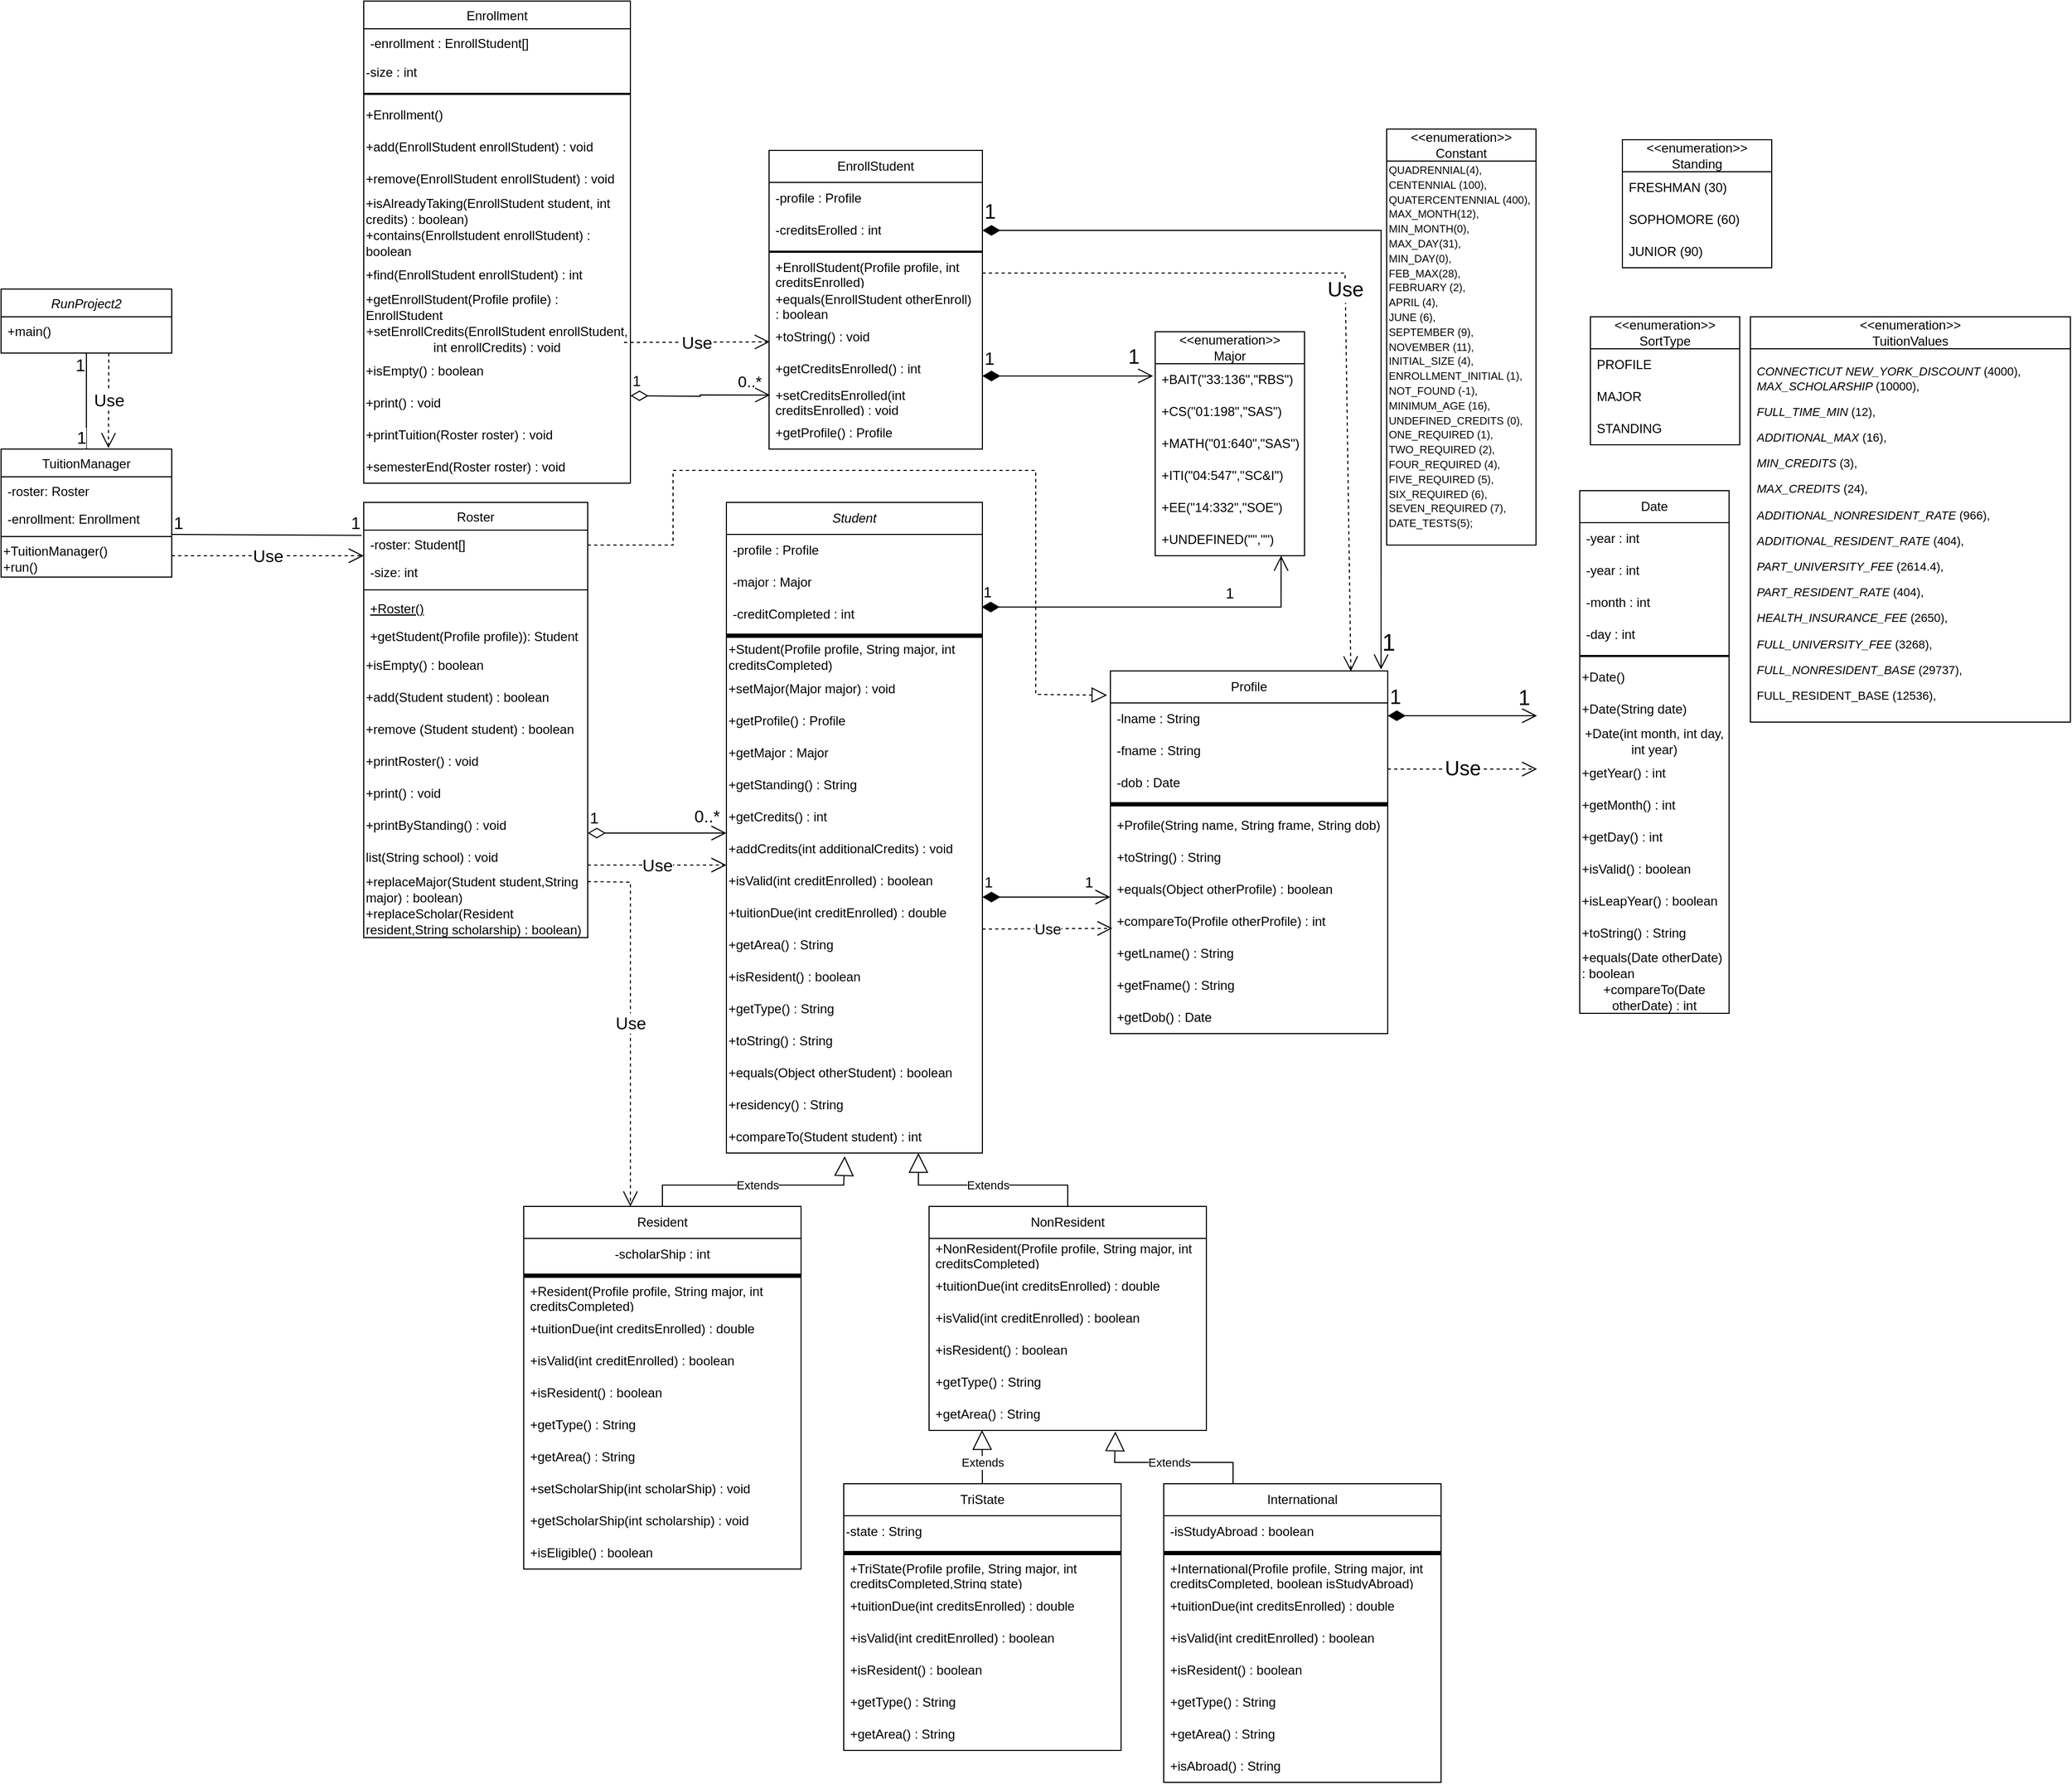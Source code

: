 <mxfile version="20.8.23" type="github">
  <diagram id="C5RBs43oDa-KdzZeNtuy" name="Page-1">
    <mxGraphModel dx="536" dy="1983" grid="1" gridSize="10" guides="1" tooltips="1" connect="1" arrows="1" fold="1" page="1" pageScale="1" pageWidth="827" pageHeight="1169" math="0" shadow="0">
      <root>
        <mxCell id="WIyWlLk6GJQsqaUBKTNV-0" />
        <mxCell id="WIyWlLk6GJQsqaUBKTNV-1" parent="WIyWlLk6GJQsqaUBKTNV-0" />
        <mxCell id="zkfFHV4jXpPFQw0GAbJ--0" value="RunProject2" style="swimlane;fontStyle=2;align=center;verticalAlign=top;childLayout=stackLayout;horizontal=1;startSize=26;horizontalStack=0;resizeParent=1;resizeLast=0;collapsible=1;marginBottom=0;rounded=0;shadow=0;strokeWidth=1;labelBackgroundColor=none;" parent="WIyWlLk6GJQsqaUBKTNV-1" vertex="1">
          <mxGeometry x="890" y="-290" width="160" height="60" as="geometry">
            <mxRectangle x="230" y="140" width="160" height="26" as="alternateBounds" />
          </mxGeometry>
        </mxCell>
        <mxCell id="zkfFHV4jXpPFQw0GAbJ--1" value="+main()" style="text;align=left;verticalAlign=top;spacingLeft=4;spacingRight=4;overflow=hidden;rotatable=0;points=[[0,0.5],[1,0.5]];portConstraint=eastwest;labelBackgroundColor=none;" parent="zkfFHV4jXpPFQw0GAbJ--0" vertex="1">
          <mxGeometry y="26" width="160" height="26" as="geometry" />
        </mxCell>
        <mxCell id="zkfFHV4jXpPFQw0GAbJ--6" value="Roster" style="swimlane;fontStyle=0;align=center;verticalAlign=top;childLayout=stackLayout;horizontal=1;startSize=26;horizontalStack=0;resizeParent=1;resizeLast=0;collapsible=1;marginBottom=0;rounded=0;shadow=0;strokeWidth=1;labelBackgroundColor=none;" parent="WIyWlLk6GJQsqaUBKTNV-1" vertex="1">
          <mxGeometry x="1230" y="-90" width="210" height="408" as="geometry">
            <mxRectangle x="130" y="380" width="160" height="26" as="alternateBounds" />
          </mxGeometry>
        </mxCell>
        <mxCell id="zkfFHV4jXpPFQw0GAbJ--7" value="-roster: Student[]" style="text;align=left;verticalAlign=top;spacingLeft=4;spacingRight=4;overflow=hidden;rotatable=0;points=[[0,0.5],[1,0.5]];portConstraint=eastwest;labelBackgroundColor=none;" parent="zkfFHV4jXpPFQw0GAbJ--6" vertex="1">
          <mxGeometry y="26" width="210" height="26" as="geometry" />
        </mxCell>
        <mxCell id="zkfFHV4jXpPFQw0GAbJ--8" value="-size: int&#xa;" style="text;align=left;verticalAlign=top;spacingLeft=4;spacingRight=4;overflow=hidden;rotatable=0;points=[[0,0.5],[1,0.5]];portConstraint=eastwest;rounded=0;shadow=0;html=0;labelBackgroundColor=none;" parent="zkfFHV4jXpPFQw0GAbJ--6" vertex="1">
          <mxGeometry y="52" width="210" height="26" as="geometry" />
        </mxCell>
        <mxCell id="zkfFHV4jXpPFQw0GAbJ--9" value="" style="line;html=1;strokeWidth=1;align=left;verticalAlign=middle;spacingTop=-1;spacingLeft=3;spacingRight=3;rotatable=0;labelPosition=right;points=[];portConstraint=eastwest;labelBackgroundColor=none;" parent="zkfFHV4jXpPFQw0GAbJ--6" vertex="1">
          <mxGeometry y="78" width="210" height="8" as="geometry" />
        </mxCell>
        <mxCell id="zkfFHV4jXpPFQw0GAbJ--10" value="+Roster()" style="text;align=left;verticalAlign=top;spacingLeft=4;spacingRight=4;overflow=hidden;rotatable=0;points=[[0,0.5],[1,0.5]];portConstraint=eastwest;fontStyle=4;labelBackgroundColor=none;" parent="zkfFHV4jXpPFQw0GAbJ--6" vertex="1">
          <mxGeometry y="86" width="210" height="26" as="geometry" />
        </mxCell>
        <mxCell id="zkfFHV4jXpPFQw0GAbJ--11" value="+getStudent(Profile profile)): Student" style="text;align=left;verticalAlign=top;spacingLeft=4;spacingRight=4;overflow=hidden;rotatable=0;points=[[0,0.5],[1,0.5]];portConstraint=eastwest;labelBackgroundColor=none;" parent="zkfFHV4jXpPFQw0GAbJ--6" vertex="1">
          <mxGeometry y="112" width="210" height="26" as="geometry" />
        </mxCell>
        <mxCell id="5VePyKdH8K8Hi_omqHVl-10" value="+isEmpty() : boolean" style="text;html=1;strokeColor=none;fillColor=none;align=left;verticalAlign=middle;whiteSpace=wrap;rounded=0;labelBackgroundColor=none;" parent="zkfFHV4jXpPFQw0GAbJ--6" vertex="1">
          <mxGeometry y="138" width="210" height="30" as="geometry" />
        </mxCell>
        <mxCell id="5VePyKdH8K8Hi_omqHVl-11" value="+add(Student student) : boolean" style="text;html=1;strokeColor=none;fillColor=none;align=left;verticalAlign=middle;whiteSpace=wrap;rounded=0;labelBackgroundColor=none;" parent="zkfFHV4jXpPFQw0GAbJ--6" vertex="1">
          <mxGeometry y="168" width="210" height="30" as="geometry" />
        </mxCell>
        <mxCell id="5VePyKdH8K8Hi_omqHVl-12" value="+remove (Student student) : boolean" style="text;html=1;strokeColor=none;fillColor=none;align=left;verticalAlign=middle;whiteSpace=wrap;rounded=0;labelBackgroundColor=none;" parent="zkfFHV4jXpPFQw0GAbJ--6" vertex="1">
          <mxGeometry y="198" width="210" height="30" as="geometry" />
        </mxCell>
        <mxCell id="5VePyKdH8K8Hi_omqHVl-13" value="+printRoster() : void" style="text;html=1;strokeColor=none;fillColor=none;align=left;verticalAlign=middle;whiteSpace=wrap;rounded=0;labelBackgroundColor=none;" parent="zkfFHV4jXpPFQw0GAbJ--6" vertex="1">
          <mxGeometry y="228" width="210" height="30" as="geometry" />
        </mxCell>
        <mxCell id="5VePyKdH8K8Hi_omqHVl-14" value="+print() : void" style="text;html=1;strokeColor=none;fillColor=none;align=left;verticalAlign=middle;whiteSpace=wrap;rounded=0;labelBackgroundColor=none;" parent="zkfFHV4jXpPFQw0GAbJ--6" vertex="1">
          <mxGeometry y="258" width="210" height="30" as="geometry" />
        </mxCell>
        <mxCell id="5VePyKdH8K8Hi_omqHVl-15" value="+printByStanding() : void" style="text;html=1;strokeColor=none;fillColor=none;align=left;verticalAlign=middle;whiteSpace=wrap;rounded=0;labelBackgroundColor=none;" parent="zkfFHV4jXpPFQw0GAbJ--6" vertex="1">
          <mxGeometry y="288" width="210" height="30" as="geometry" />
        </mxCell>
        <mxCell id="5VePyKdH8K8Hi_omqHVl-16" value="list(String school) : void" style="text;html=1;strokeColor=none;fillColor=none;align=left;verticalAlign=middle;whiteSpace=wrap;rounded=0;labelBackgroundColor=none;" parent="zkfFHV4jXpPFQw0GAbJ--6" vertex="1">
          <mxGeometry y="318" width="210" height="30" as="geometry" />
        </mxCell>
        <mxCell id="5VePyKdH8K8Hi_omqHVl-17" value="+replaceMajor(Student student,String major) : boolean)" style="text;html=1;strokeColor=none;fillColor=none;align=left;verticalAlign=middle;whiteSpace=wrap;rounded=0;labelBackgroundColor=none;" parent="zkfFHV4jXpPFQw0GAbJ--6" vertex="1">
          <mxGeometry y="348" width="210" height="30" as="geometry" />
        </mxCell>
        <mxCell id="5VePyKdH8K8Hi_omqHVl-18" value="+replaceScholar(Resident resident,String scholarship) : boolean)" style="text;html=1;strokeColor=none;fillColor=none;align=left;verticalAlign=middle;whiteSpace=wrap;rounded=0;labelBackgroundColor=none;" parent="zkfFHV4jXpPFQw0GAbJ--6" vertex="1">
          <mxGeometry y="378" width="210" height="30" as="geometry" />
        </mxCell>
        <mxCell id="zkfFHV4jXpPFQw0GAbJ--13" value="Enrollment" style="swimlane;fontStyle=0;align=center;verticalAlign=top;childLayout=stackLayout;horizontal=1;startSize=26;horizontalStack=0;resizeParent=1;resizeLast=0;collapsible=1;marginBottom=0;rounded=0;shadow=0;strokeWidth=1;labelBackgroundColor=none;" parent="WIyWlLk6GJQsqaUBKTNV-1" vertex="1">
          <mxGeometry x="1230" y="-560" width="250" height="452" as="geometry">
            <mxRectangle x="340" y="380" width="170" height="26" as="alternateBounds" />
          </mxGeometry>
        </mxCell>
        <mxCell id="zkfFHV4jXpPFQw0GAbJ--14" value="-enrollment : EnrollStudent[]" style="text;align=left;verticalAlign=top;spacingLeft=4;spacingRight=4;overflow=hidden;rotatable=0;points=[[0,0.5],[1,0.5]];portConstraint=eastwest;labelBackgroundColor=none;" parent="zkfFHV4jXpPFQw0GAbJ--13" vertex="1">
          <mxGeometry y="26" width="250" height="26" as="geometry" />
        </mxCell>
        <mxCell id="5VePyKdH8K8Hi_omqHVl-19" value="-size : int" style="text;html=1;strokeColor=none;fillColor=none;align=left;verticalAlign=middle;whiteSpace=wrap;rounded=0;labelBackgroundColor=none;" parent="zkfFHV4jXpPFQw0GAbJ--13" vertex="1">
          <mxGeometry y="52" width="250" height="30" as="geometry" />
        </mxCell>
        <mxCell id="5VePyKdH8K8Hi_omqHVl-22" value="" style="line;strokeWidth=2;html=1;labelBackgroundColor=none;" parent="zkfFHV4jXpPFQw0GAbJ--13" vertex="1">
          <mxGeometry y="82" width="250" height="10" as="geometry" />
        </mxCell>
        <mxCell id="5VePyKdH8K8Hi_omqHVl-21" value="+Enrollment()" style="text;html=1;align=left;verticalAlign=middle;resizable=0;points=[];autosize=1;strokeColor=none;fillColor=none;labelBackgroundColor=none;" parent="zkfFHV4jXpPFQw0GAbJ--13" vertex="1">
          <mxGeometry y="92" width="250" height="30" as="geometry" />
        </mxCell>
        <mxCell id="5VePyKdH8K8Hi_omqHVl-23" value="+add(EnrollStudent enrollStudent) : void&lt;br&gt;" style="text;html=1;strokeColor=none;fillColor=none;align=left;verticalAlign=middle;whiteSpace=wrap;rounded=0;labelBackgroundColor=none;" parent="zkfFHV4jXpPFQw0GAbJ--13" vertex="1">
          <mxGeometry y="122" width="250" height="30" as="geometry" />
        </mxCell>
        <mxCell id="5VePyKdH8K8Hi_omqHVl-25" value="+remove(EnrollStudent enrollStudent) : void" style="text;html=1;strokeColor=none;fillColor=none;align=left;verticalAlign=middle;whiteSpace=wrap;rounded=0;labelBackgroundColor=none;" parent="zkfFHV4jXpPFQw0GAbJ--13" vertex="1">
          <mxGeometry y="152" width="250" height="30" as="geometry" />
        </mxCell>
        <mxCell id="5VePyKdH8K8Hi_omqHVl-26" value="+isAlreadyTaking(EnrollStudent student, int credits) : boolean)" style="text;html=1;strokeColor=none;fillColor=none;align=left;verticalAlign=middle;whiteSpace=wrap;rounded=0;labelBackgroundColor=none;" parent="zkfFHV4jXpPFQw0GAbJ--13" vertex="1">
          <mxGeometry y="182" width="250" height="30" as="geometry" />
        </mxCell>
        <mxCell id="5VePyKdH8K8Hi_omqHVl-27" value="+contains(Enrollstudent enrollStudent) : boolean" style="text;html=1;strokeColor=none;fillColor=none;align=left;verticalAlign=middle;whiteSpace=wrap;rounded=0;labelBackgroundColor=none;" parent="zkfFHV4jXpPFQw0GAbJ--13" vertex="1">
          <mxGeometry y="212" width="250" height="30" as="geometry" />
        </mxCell>
        <mxCell id="5VePyKdH8K8Hi_omqHVl-28" value="+find(EnrollStudent enrollStudent) : int" style="text;html=1;strokeColor=none;fillColor=none;align=left;verticalAlign=middle;whiteSpace=wrap;rounded=0;labelBackgroundColor=none;" parent="zkfFHV4jXpPFQw0GAbJ--13" vertex="1">
          <mxGeometry y="242" width="250" height="30" as="geometry" />
        </mxCell>
        <mxCell id="5VePyKdH8K8Hi_omqHVl-29" value="+getEnrollStudent(Profile profile) : EnrollStudent" style="text;html=1;strokeColor=none;fillColor=none;align=left;verticalAlign=middle;whiteSpace=wrap;rounded=0;labelBackgroundColor=none;" parent="zkfFHV4jXpPFQw0GAbJ--13" vertex="1">
          <mxGeometry y="272" width="250" height="30" as="geometry" />
        </mxCell>
        <mxCell id="5VePyKdH8K8Hi_omqHVl-30" value="+setEnrollCredits(EnrollStudent enrollStudent, int enrollCredits) : void" style="text;html=1;strokeColor=none;fillColor=none;align=center;verticalAlign=middle;whiteSpace=wrap;rounded=0;labelBackgroundColor=none;" parent="zkfFHV4jXpPFQw0GAbJ--13" vertex="1">
          <mxGeometry y="302" width="250" height="30" as="geometry" />
        </mxCell>
        <mxCell id="5VePyKdH8K8Hi_omqHVl-31" value="+isEmpty() : boolean" style="text;html=1;strokeColor=none;fillColor=none;align=left;verticalAlign=middle;whiteSpace=wrap;rounded=0;labelBackgroundColor=none;" parent="zkfFHV4jXpPFQw0GAbJ--13" vertex="1">
          <mxGeometry y="332" width="250" height="30" as="geometry" />
        </mxCell>
        <mxCell id="5VePyKdH8K8Hi_omqHVl-32" value="+print() : void" style="text;html=1;strokeColor=none;fillColor=none;align=left;verticalAlign=middle;whiteSpace=wrap;rounded=0;labelBackgroundColor=none;" parent="zkfFHV4jXpPFQw0GAbJ--13" vertex="1">
          <mxGeometry y="362" width="250" height="30" as="geometry" />
        </mxCell>
        <mxCell id="5VePyKdH8K8Hi_omqHVl-33" value="+printTuition(Roster roster) : void" style="text;html=1;strokeColor=none;fillColor=none;align=left;verticalAlign=middle;whiteSpace=wrap;rounded=0;labelBackgroundColor=none;" parent="zkfFHV4jXpPFQw0GAbJ--13" vertex="1">
          <mxGeometry y="392" width="250" height="30" as="geometry" />
        </mxCell>
        <mxCell id="5VePyKdH8K8Hi_omqHVl-34" value="+semesterEnd(Roster roster) : void" style="text;html=1;strokeColor=none;fillColor=none;align=left;verticalAlign=middle;whiteSpace=wrap;rounded=0;labelBackgroundColor=none;" parent="zkfFHV4jXpPFQw0GAbJ--13" vertex="1">
          <mxGeometry y="422" width="250" height="30" as="geometry" />
        </mxCell>
        <mxCell id="zkfFHV4jXpPFQw0GAbJ--17" value="TuitionManager&#xa;" style="swimlane;fontStyle=0;align=center;verticalAlign=top;childLayout=stackLayout;horizontal=1;startSize=26;horizontalStack=0;resizeParent=1;resizeLast=0;collapsible=1;marginBottom=0;rounded=0;shadow=0;strokeWidth=1;labelBackgroundColor=none;" parent="WIyWlLk6GJQsqaUBKTNV-1" vertex="1">
          <mxGeometry x="890" y="-140" width="160" height="120" as="geometry">
            <mxRectangle x="550" y="140" width="160" height="26" as="alternateBounds" />
          </mxGeometry>
        </mxCell>
        <mxCell id="zkfFHV4jXpPFQw0GAbJ--18" value="-roster: Roster" style="text;align=left;verticalAlign=top;spacingLeft=4;spacingRight=4;overflow=hidden;rotatable=0;points=[[0,0.5],[1,0.5]];portConstraint=eastwest;labelBackgroundColor=none;" parent="zkfFHV4jXpPFQw0GAbJ--17" vertex="1">
          <mxGeometry y="26" width="160" height="26" as="geometry" />
        </mxCell>
        <mxCell id="zkfFHV4jXpPFQw0GAbJ--19" value="-enrollment: Enrollment&#xa;" style="text;align=left;verticalAlign=top;spacingLeft=4;spacingRight=4;overflow=hidden;rotatable=0;points=[[0,0.5],[1,0.5]];portConstraint=eastwest;rounded=0;shadow=0;html=0;labelBackgroundColor=none;" parent="zkfFHV4jXpPFQw0GAbJ--17" vertex="1">
          <mxGeometry y="52" width="160" height="26" as="geometry" />
        </mxCell>
        <mxCell id="zkfFHV4jXpPFQw0GAbJ--23" value="" style="line;html=1;strokeWidth=1;align=left;verticalAlign=middle;spacingTop=-1;spacingLeft=3;spacingRight=3;rotatable=0;labelPosition=right;points=[];portConstraint=eastwest;labelBackgroundColor=none;" parent="zkfFHV4jXpPFQw0GAbJ--17" vertex="1">
          <mxGeometry y="78" width="160" height="8" as="geometry" />
        </mxCell>
        <mxCell id="5VePyKdH8K8Hi_omqHVl-4" value="+TuitionManager()&lt;br&gt;+run()" style="text;html=1;strokeColor=none;fillColor=none;align=left;verticalAlign=middle;whiteSpace=wrap;rounded=0;labelBackgroundColor=none;" parent="zkfFHV4jXpPFQw0GAbJ--17" vertex="1">
          <mxGeometry y="86" width="160" height="34" as="geometry" />
        </mxCell>
        <mxCell id="5VePyKdH8K8Hi_omqHVl-35" value="&amp;lt;&amp;lt;enumeration&amp;gt;&amp;gt;&lt;br style=&quot;border-color: var(--border-color);&quot;&gt;Constant" style="swimlane;fontStyle=0;childLayout=stackLayout;horizontal=1;startSize=30;horizontalStack=0;resizeParent=1;resizeParentMax=0;resizeLast=0;collapsible=1;marginBottom=0;whiteSpace=wrap;html=1;labelBackgroundColor=none;align=center;" parent="WIyWlLk6GJQsqaUBKTNV-1" vertex="1">
          <mxGeometry x="2189" y="-440" width="140" height="390" as="geometry" />
        </mxCell>
        <mxCell id="Sa8oC8ac559tEFX4vofz-2" value="&lt;b style=&quot;font-variant-caps: normal; letter-spacing: normal; text-indent: 0px; text-transform: none; word-spacing: 0px; -webkit-text-stroke-width: 0px; text-decoration: none; caret-color: rgb(0, 0, 0); color: rgb(0, 0, 0); font-weight: normal; font-size: 10px;&quot; id=&quot;docs-internal-guid-e7a958ab-7fff-72e5-95f3-58f1cbc70533&quot;&gt;&lt;p style=&quot;line-height: 1.38; margin-top: 0pt; margin-bottom: 0pt; font-size: 10px;&quot; dir=&quot;ltr&quot;&gt;&lt;span style=&quot;font-size: 10px; font-family: Arial; color: rgb(0, 0, 0); background-color: transparent; font-weight: 400; font-variant-ligatures: normal; font-variant-caps: normal; font-variant-east-asian: normal; font-variant-position: normal; text-decoration: none; vertical-align: baseline;&quot;&gt;​​&lt;/span&gt;&lt;span style=&quot;font-size: 10px; font-family: Arial; color: rgb(4, 5, 5); background-color: transparent; font-weight: 400; font-variant-ligatures: normal; font-variant-caps: normal; font-variant-east-asian: normal; font-variant-position: normal; text-decoration: none; vertical-align: baseline;&quot;&gt;QUADRENNIAL(4),&lt;/span&gt;&lt;/p&gt;&lt;p style=&quot;line-height: 1.38; margin-top: 0pt; margin-bottom: 0pt; font-size: 10px;&quot; dir=&quot;ltr&quot;&gt;&lt;span style=&quot;font-size: 10px; font-family: Arial; color: rgb(4, 5, 5); background-color: transparent; font-weight: 400; font-variant-ligatures: normal; font-variant-caps: normal; font-variant-east-asian: normal; font-variant-position: normal; text-decoration: none; vertical-align: baseline;&quot;&gt;CENTENNIAL &lt;/span&gt;&lt;span style=&quot;font-size: 10px; font-family: Arial; color: rgb(4, 5, 5); background-color: transparent; font-weight: 400; font-variant-ligatures: normal; font-variant-caps: normal; font-variant-east-asian: normal; font-variant-position: normal; text-decoration: none; vertical-align: baseline;&quot;&gt;(100),&lt;/span&gt;&lt;/p&gt;&lt;p style=&quot;line-height: 1.38; margin-top: 0pt; margin-bottom: 0pt; font-size: 10px;&quot; dir=&quot;ltr&quot;&gt;&lt;span style=&quot;font-size: 10px; font-family: Arial; color: rgb(4, 5, 5); background-color: transparent; font-weight: 400; font-variant-ligatures: normal; font-variant-caps: normal; font-variant-east-asian: normal; font-variant-position: normal; text-decoration: none; vertical-align: baseline;&quot;&gt;QUATERCENTENNIAL &lt;/span&gt;&lt;span style=&quot;font-size: 10px; font-family: Arial; color: rgb(4, 5, 5); background-color: transparent; font-weight: 400; font-variant-ligatures: normal; font-variant-caps: normal; font-variant-east-asian: normal; font-variant-position: normal; text-decoration: none; vertical-align: baseline;&quot;&gt;(400),&lt;/span&gt;&lt;/p&gt;&lt;p style=&quot;line-height: 1.38; margin-top: 0pt; margin-bottom: 0pt; font-size: 10px;&quot; dir=&quot;ltr&quot;&gt;&lt;span style=&quot;font-size: 10px; font-family: Arial; color: rgb(4, 5, 5); background-color: transparent; font-weight: 400; font-variant-ligatures: normal; font-variant-caps: normal; font-variant-east-asian: normal; font-variant-position: normal; text-decoration: none; vertical-align: baseline;&quot;&gt;MAX_MONTH&lt;/span&gt;&lt;span style=&quot;font-size: 10px; font-family: Arial; color: rgb(4, 5, 5); background-color: transparent; font-weight: 400; font-variant-ligatures: normal; font-variant-caps: normal; font-variant-east-asian: normal; font-variant-position: normal; text-decoration: none; vertical-align: baseline;&quot;&gt;(12),&lt;/span&gt;&lt;/p&gt;&lt;p style=&quot;line-height: 1.38; margin-top: 0pt; margin-bottom: 0pt; font-size: 10px;&quot; dir=&quot;ltr&quot;&gt;&lt;span style=&quot;font-size: 10px; font-family: Arial; color: rgb(4, 5, 5); background-color: transparent; font-weight: 400; font-variant-ligatures: normal; font-variant-caps: normal; font-variant-east-asian: normal; font-variant-position: normal; text-decoration: none; vertical-align: baseline;&quot;&gt;MIN_MONTH&lt;/span&gt;&lt;span style=&quot;font-size: 10px; font-family: Arial; color: rgb(4, 5, 5); background-color: transparent; font-weight: 400; font-variant-ligatures: normal; font-variant-caps: normal; font-variant-east-asian: normal; font-variant-position: normal; text-decoration: none; vertical-align: baseline;&quot;&gt;(0),&lt;/span&gt;&lt;/p&gt;&lt;p style=&quot;line-height: 1.38; margin-top: 0pt; margin-bottom: 0pt; font-size: 10px;&quot; dir=&quot;ltr&quot;&gt;&lt;span style=&quot;font-size: 10px; font-family: Arial; color: rgb(4, 5, 5); background-color: transparent; font-weight: 400; font-variant-ligatures: normal; font-variant-caps: normal; font-variant-east-asian: normal; font-variant-position: normal; text-decoration: none; vertical-align: baseline;&quot;&gt;MAX_DAY&lt;/span&gt;&lt;span style=&quot;font-size: 10px; font-family: Arial; color: rgb(4, 5, 5); background-color: transparent; font-weight: 400; font-variant-ligatures: normal; font-variant-caps: normal; font-variant-east-asian: normal; font-variant-position: normal; text-decoration: none; vertical-align: baseline;&quot;&gt;(31),&lt;/span&gt;&lt;/p&gt;&lt;p style=&quot;line-height: 1.38; margin-top: 0pt; margin-bottom: 0pt; font-size: 10px;&quot; dir=&quot;ltr&quot;&gt;&lt;span style=&quot;font-size: 10px; font-family: Arial; color: rgb(4, 5, 5); background-color: transparent; font-weight: 400; font-variant-ligatures: normal; font-variant-caps: normal; font-variant-east-asian: normal; font-variant-position: normal; text-decoration: none; vertical-align: baseline;&quot;&gt;MIN_DAY&lt;/span&gt;&lt;span style=&quot;font-size: 10px; font-family: Arial; color: rgb(4, 5, 5); background-color: transparent; font-weight: 400; font-variant-ligatures: normal; font-variant-caps: normal; font-variant-east-asian: normal; font-variant-position: normal; text-decoration: none; vertical-align: baseline;&quot;&gt;(0),&lt;/span&gt;&lt;/p&gt;&lt;p style=&quot;line-height: 1.38; margin-top: 0pt; margin-bottom: 0pt; font-size: 10px;&quot; dir=&quot;ltr&quot;&gt;&lt;span style=&quot;font-size: 10px; font-family: Arial; color: rgb(4, 5, 5); background-color: transparent; font-weight: 400; font-variant-ligatures: normal; font-variant-caps: normal; font-variant-east-asian: normal; font-variant-position: normal; text-decoration: none; vertical-align: baseline;&quot;&gt;FEB_MAX&lt;/span&gt;&lt;span style=&quot;font-size: 10px; font-family: Arial; color: rgb(4, 5, 5); background-color: transparent; font-weight: 400; font-variant-ligatures: normal; font-variant-caps: normal; font-variant-east-asian: normal; font-variant-position: normal; text-decoration: none; vertical-align: baseline;&quot;&gt;(28),&lt;/span&gt;&lt;/p&gt;&lt;p style=&quot;line-height: 1.38; margin-top: 0pt; margin-bottom: 0pt; font-size: 10px;&quot; dir=&quot;ltr&quot;&gt;&lt;span style=&quot;font-size: 10px; font-family: Arial; color: rgb(4, 5, 5); background-color: transparent; font-weight: 400; font-variant-ligatures: normal; font-variant-caps: normal; font-variant-east-asian: normal; font-variant-position: normal; text-decoration: none; vertical-align: baseline;&quot;&gt;FEBRUARY &lt;/span&gt;&lt;span style=&quot;font-size: 10px; font-family: Arial; color: rgb(4, 5, 5); background-color: transparent; font-weight: 400; font-variant-ligatures: normal; font-variant-caps: normal; font-variant-east-asian: normal; font-variant-position: normal; text-decoration: none; vertical-align: baseline;&quot;&gt;(2),&lt;/span&gt;&lt;/p&gt;&lt;p style=&quot;line-height: 1.38; margin-top: 0pt; margin-bottom: 0pt; font-size: 10px;&quot; dir=&quot;ltr&quot;&gt;&lt;span style=&quot;font-size: 10px; font-family: Arial; color: rgb(4, 5, 5); background-color: transparent; font-weight: 400; font-variant-ligatures: normal; font-variant-caps: normal; font-variant-east-asian: normal; font-variant-position: normal; text-decoration: none; vertical-align: baseline;&quot;&gt;APRIL &lt;/span&gt;&lt;span style=&quot;font-size: 10px; font-family: Arial; color: rgb(4, 5, 5); background-color: transparent; font-weight: 400; font-variant-ligatures: normal; font-variant-caps: normal; font-variant-east-asian: normal; font-variant-position: normal; text-decoration: none; vertical-align: baseline;&quot;&gt;(4),&lt;/span&gt;&lt;/p&gt;&lt;p style=&quot;line-height: 1.38; margin-top: 0pt; margin-bottom: 0pt; font-size: 10px;&quot; dir=&quot;ltr&quot;&gt;&lt;span style=&quot;font-size: 10px; font-family: Arial; color: rgb(4, 5, 5); background-color: transparent; font-weight: 400; font-variant-ligatures: normal; font-variant-caps: normal; font-variant-east-asian: normal; font-variant-position: normal; text-decoration: none; vertical-align: baseline;&quot;&gt;JUNE &lt;/span&gt;&lt;span style=&quot;font-size: 10px; font-family: Arial; color: rgb(4, 5, 5); background-color: transparent; font-weight: 400; font-variant-ligatures: normal; font-variant-caps: normal; font-variant-east-asian: normal; font-variant-position: normal; text-decoration: none; vertical-align: baseline;&quot;&gt;(6),&lt;/span&gt;&lt;/p&gt;&lt;p style=&quot;line-height: 1.38; margin-top: 0pt; margin-bottom: 0pt; font-size: 10px;&quot; dir=&quot;ltr&quot;&gt;&lt;span style=&quot;font-size: 10px; font-family: Arial; color: rgb(4, 5, 5); background-color: transparent; font-weight: 400; font-variant-ligatures: normal; font-variant-caps: normal; font-variant-east-asian: normal; font-variant-position: normal; text-decoration: none; vertical-align: baseline;&quot;&gt;SEPTEMBER &lt;/span&gt;&lt;span style=&quot;font-size: 10px; font-family: Arial; color: rgb(4, 5, 5); background-color: transparent; font-weight: 400; font-variant-ligatures: normal; font-variant-caps: normal; font-variant-east-asian: normal; font-variant-position: normal; text-decoration: none; vertical-align: baseline;&quot;&gt;(9),&lt;/span&gt;&lt;/p&gt;&lt;p style=&quot;line-height: 1.38; margin-top: 0pt; margin-bottom: 0pt; font-size: 10px;&quot; dir=&quot;ltr&quot;&gt;&lt;span style=&quot;font-size: 10px; font-family: Arial; color: rgb(4, 5, 5); background-color: transparent; font-weight: 400; font-variant-ligatures: normal; font-variant-caps: normal; font-variant-east-asian: normal; font-variant-position: normal; text-decoration: none; vertical-align: baseline;&quot;&gt;NOVEMBER &lt;/span&gt;&lt;span style=&quot;font-size: 10px; font-family: Arial; color: rgb(4, 5, 5); background-color: transparent; font-weight: 400; font-variant-ligatures: normal; font-variant-caps: normal; font-variant-east-asian: normal; font-variant-position: normal; text-decoration: none; vertical-align: baseline;&quot;&gt;(11),&lt;/span&gt;&lt;/p&gt;&lt;p style=&quot;line-height: 1.38; margin-top: 0pt; margin-bottom: 0pt; font-size: 10px;&quot; dir=&quot;ltr&quot;&gt;&lt;span style=&quot;font-size: 10px; font-family: Arial; color: rgb(4, 5, 5); background-color: transparent; font-weight: 400; font-variant-ligatures: normal; font-variant-caps: normal; font-variant-east-asian: normal; font-variant-position: normal; text-decoration: none; vertical-align: baseline;&quot;&gt;INITIAL_SIZE &lt;/span&gt;&lt;span style=&quot;font-size: 10px; font-family: Arial; color: rgb(4, 5, 5); background-color: transparent; font-weight: 400; font-variant-ligatures: normal; font-variant-caps: normal; font-variant-east-asian: normal; font-variant-position: normal; text-decoration: none; vertical-align: baseline;&quot;&gt;(4),&lt;/span&gt;&lt;/p&gt;&lt;p style=&quot;line-height: 1.38; margin-top: 0pt; margin-bottom: 0pt; font-size: 10px;&quot; dir=&quot;ltr&quot;&gt;&lt;span style=&quot;font-size: 10px; font-family: Arial; color: rgb(4, 5, 5); background-color: transparent; font-weight: 400; font-variant-ligatures: normal; font-variant-caps: normal; font-variant-east-asian: normal; font-variant-position: normal; text-decoration: none; vertical-align: baseline;&quot;&gt;ENROLLMENT_INITIAL &lt;/span&gt;&lt;span style=&quot;font-size: 10px; font-family: Arial; color: rgb(4, 5, 5); background-color: transparent; font-weight: 400; font-variant-ligatures: normal; font-variant-caps: normal; font-variant-east-asian: normal; font-variant-position: normal; text-decoration: none; vertical-align: baseline;&quot;&gt;(1),&lt;/span&gt;&lt;/p&gt;&lt;p style=&quot;line-height: 1.38; margin-top: 0pt; margin-bottom: 0pt; font-size: 10px;&quot; dir=&quot;ltr&quot;&gt;&lt;span style=&quot;font-size: 10px; font-family: Arial; color: rgb(4, 5, 5); background-color: transparent; font-weight: 400; font-variant-ligatures: normal; font-variant-caps: normal; font-variant-east-asian: normal; font-variant-position: normal; text-decoration: none; vertical-align: baseline;&quot;&gt;NOT_FOUND &lt;/span&gt;&lt;span style=&quot;font-size: 10px; font-family: Arial; color: rgb(4, 5, 5); background-color: transparent; font-weight: 400; font-variant-ligatures: normal; font-variant-caps: normal; font-variant-east-asian: normal; font-variant-position: normal; text-decoration: none; vertical-align: baseline;&quot;&gt;(-1),&lt;/span&gt;&lt;/p&gt;&lt;p style=&quot;line-height: 1.38; margin-top: 0pt; margin-bottom: 0pt; font-size: 10px;&quot; dir=&quot;ltr&quot;&gt;&lt;span style=&quot;font-size: 10px; font-family: Arial; color: rgb(4, 5, 5); background-color: transparent; font-weight: 400; font-variant-ligatures: normal; font-variant-caps: normal; font-variant-east-asian: normal; font-variant-position: normal; text-decoration: none; vertical-align: baseline;&quot;&gt;MINIMUM_AGE &lt;/span&gt;&lt;span style=&quot;font-size: 10px; font-family: Arial; color: rgb(4, 5, 5); background-color: transparent; font-weight: 400; font-variant-ligatures: normal; font-variant-caps: normal; font-variant-east-asian: normal; font-variant-position: normal; text-decoration: none; vertical-align: baseline;&quot;&gt;(16),&lt;/span&gt;&lt;/p&gt;&lt;p style=&quot;line-height: 1.38; margin-top: 0pt; margin-bottom: 0pt; font-size: 10px;&quot; dir=&quot;ltr&quot;&gt;&lt;span style=&quot;font-size: 10px; font-family: Arial; color: rgb(4, 5, 5); background-color: transparent; font-weight: 400; font-variant-ligatures: normal; font-variant-caps: normal; font-variant-east-asian: normal; font-variant-position: normal; text-decoration: none; vertical-align: baseline;&quot;&gt;UNDEFINED_CREDITS &lt;/span&gt;&lt;span style=&quot;font-size: 10px; font-family: Arial; color: rgb(4, 5, 5); background-color: transparent; font-weight: 400; font-variant-ligatures: normal; font-variant-caps: normal; font-variant-east-asian: normal; font-variant-position: normal; text-decoration: none; vertical-align: baseline;&quot;&gt;(0),&lt;/span&gt;&lt;/p&gt;&lt;p style=&quot;line-height: 1.38; margin-top: 0pt; margin-bottom: 0pt; font-size: 10px;&quot; dir=&quot;ltr&quot;&gt;&lt;span style=&quot;font-size: 10px; font-family: Arial; color: rgb(4, 5, 5); background-color: transparent; font-weight: 400; font-variant-ligatures: normal; font-variant-caps: normal; font-variant-east-asian: normal; font-variant-position: normal; text-decoration: none; vertical-align: baseline;&quot;&gt;ONE_REQUIRED &lt;/span&gt;&lt;span style=&quot;font-size: 10px; font-family: Arial; color: rgb(4, 5, 5); background-color: transparent; font-weight: 400; font-variant-ligatures: normal; font-variant-caps: normal; font-variant-east-asian: normal; font-variant-position: normal; text-decoration: none; vertical-align: baseline;&quot;&gt;(1),&lt;/span&gt;&lt;/p&gt;&lt;p style=&quot;line-height: 1.38; margin-top: 0pt; margin-bottom: 0pt; font-size: 10px;&quot; dir=&quot;ltr&quot;&gt;&lt;span style=&quot;font-size: 10px; font-family: Arial; color: rgb(4, 5, 5); background-color: transparent; font-weight: 400; font-variant-ligatures: normal; font-variant-caps: normal; font-variant-east-asian: normal; font-variant-position: normal; text-decoration: none; vertical-align: baseline;&quot;&gt;TWO_REQUIRED &lt;/span&gt;&lt;span style=&quot;font-size: 10px; font-family: Arial; color: rgb(4, 5, 5); background-color: transparent; font-weight: 400; font-variant-ligatures: normal; font-variant-caps: normal; font-variant-east-asian: normal; font-variant-position: normal; text-decoration: none; vertical-align: baseline;&quot;&gt;(2),&lt;/span&gt;&lt;/p&gt;&lt;p style=&quot;line-height: 1.38; margin-top: 0pt; margin-bottom: 0pt; font-size: 10px;&quot; dir=&quot;ltr&quot;&gt;&lt;span style=&quot;font-size: 10px; font-family: Arial; color: rgb(4, 5, 5); background-color: transparent; font-weight: 400; font-variant-ligatures: normal; font-variant-caps: normal; font-variant-east-asian: normal; font-variant-position: normal; text-decoration: none; vertical-align: baseline;&quot;&gt;FOUR_REQUIRED &lt;/span&gt;&lt;span style=&quot;font-size: 10px; font-family: Arial; color: rgb(4, 5, 5); background-color: transparent; font-weight: 400; font-variant-ligatures: normal; font-variant-caps: normal; font-variant-east-asian: normal; font-variant-position: normal; text-decoration: none; vertical-align: baseline;&quot;&gt;(4),&lt;/span&gt;&lt;/p&gt;&lt;p style=&quot;line-height: 1.38; margin-top: 0pt; margin-bottom: 0pt; font-size: 10px;&quot; dir=&quot;ltr&quot;&gt;&lt;span style=&quot;font-size: 10px; font-family: Arial; color: rgb(4, 5, 5); background-color: transparent; font-weight: 400; font-variant-ligatures: normal; font-variant-caps: normal; font-variant-east-asian: normal; font-variant-position: normal; text-decoration: none; vertical-align: baseline;&quot;&gt;FIVE_REQUIRED &lt;/span&gt;&lt;span style=&quot;font-size: 10px; font-family: Arial; color: rgb(4, 5, 5); background-color: transparent; font-weight: 400; font-variant-ligatures: normal; font-variant-caps: normal; font-variant-east-asian: normal; font-variant-position: normal; text-decoration: none; vertical-align: baseline;&quot;&gt;(5),&lt;/span&gt;&lt;/p&gt;&lt;p style=&quot;line-height: 1.38; margin-top: 0pt; margin-bottom: 0pt; font-size: 10px;&quot; dir=&quot;ltr&quot;&gt;&lt;span style=&quot;font-size: 10px; font-family: Arial; color: rgb(4, 5, 5); background-color: transparent; font-weight: 400; font-variant-ligatures: normal; font-variant-caps: normal; font-variant-east-asian: normal; font-variant-position: normal; text-decoration: none; vertical-align: baseline;&quot;&gt;SIX_REQUIRED &lt;/span&gt;&lt;span style=&quot;font-size: 10px; font-family: Arial; color: rgb(4, 5, 5); background-color: transparent; font-weight: 400; font-variant-ligatures: normal; font-variant-caps: normal; font-variant-east-asian: normal; font-variant-position: normal; text-decoration: none; vertical-align: baseline;&quot;&gt;(6),&lt;/span&gt;&lt;/p&gt;&lt;p style=&quot;line-height: 1.38; margin-top: 0pt; margin-bottom: 0pt; font-size: 10px;&quot; dir=&quot;ltr&quot;&gt;&lt;span style=&quot;font-size: 10px; font-family: Arial; color: rgb(4, 5, 5); background-color: transparent; font-weight: 400; font-variant-ligatures: normal; font-variant-caps: normal; font-variant-east-asian: normal; font-variant-position: normal; text-decoration: none; vertical-align: baseline;&quot;&gt;SEVEN_REQUIRED &lt;/span&gt;&lt;span style=&quot;font-size: 10px; font-family: Arial; color: rgb(4, 5, 5); background-color: transparent; font-weight: 400; font-variant-ligatures: normal; font-variant-caps: normal; font-variant-east-asian: normal; font-variant-position: normal; text-decoration: none; vertical-align: baseline;&quot;&gt;(7),&lt;/span&gt;&lt;/p&gt;&lt;p style=&quot;line-height: 1.38; margin-top: 0pt; margin-bottom: 0pt; font-size: 10px;&quot; dir=&quot;ltr&quot;&gt;&lt;span style=&quot;font-size: 10px; font-family: Arial; color: rgb(4, 5, 5); background-color: transparent; font-weight: 400; font-variant-ligatures: normal; font-variant-caps: normal; font-variant-east-asian: normal; font-variant-position: normal; text-decoration: none; vertical-align: baseline;&quot;&gt;DATE_TESTS&lt;/span&gt;&lt;span style=&quot;font-size: 10px; font-family: Arial; color: rgb(4, 5, 5); background-color: transparent; font-weight: 400; font-variant-ligatures: normal; font-variant-caps: normal; font-variant-east-asian: normal; font-variant-position: normal; text-decoration: none; vertical-align: baseline;&quot;&gt;(5);&lt;/span&gt;&lt;/p&gt;&lt;br style=&quot;font-size: 10px;&quot;&gt;&lt;/b&gt;" style="text;html=1;strokeColor=none;fillColor=none;align=left;verticalAlign=middle;whiteSpace=wrap;rounded=0;fontColor=#040505;fontSize=10;" vertex="1" parent="5VePyKdH8K8Hi_omqHVl-35">
          <mxGeometry y="30" width="140" height="360" as="geometry" />
        </mxCell>
        <mxCell id="5VePyKdH8K8Hi_omqHVl-39" value="Date" style="swimlane;fontStyle=0;childLayout=stackLayout;horizontal=1;startSize=30;horizontalStack=0;resizeParent=1;resizeParentMax=0;resizeLast=0;collapsible=1;marginBottom=0;whiteSpace=wrap;html=1;labelBackgroundColor=none;" parent="WIyWlLk6GJQsqaUBKTNV-1" vertex="1">
          <mxGeometry x="2370" y="-101" width="140" height="490" as="geometry" />
        </mxCell>
        <mxCell id="5VePyKdH8K8Hi_omqHVl-200" value="-year : int" style="text;strokeColor=none;fillColor=none;align=left;verticalAlign=middle;spacingLeft=4;spacingRight=4;overflow=hidden;points=[[0,0.5],[1,0.5]];portConstraint=eastwest;rotatable=0;whiteSpace=wrap;html=1;labelBackgroundColor=none;" parent="5VePyKdH8K8Hi_omqHVl-39" vertex="1">
          <mxGeometry y="30" width="140" height="30" as="geometry" />
        </mxCell>
        <mxCell id="5VePyKdH8K8Hi_omqHVl-40" value="-year : int" style="text;strokeColor=none;fillColor=none;align=left;verticalAlign=middle;spacingLeft=4;spacingRight=4;overflow=hidden;points=[[0,0.5],[1,0.5]];portConstraint=eastwest;rotatable=0;whiteSpace=wrap;html=1;labelBackgroundColor=none;" parent="5VePyKdH8K8Hi_omqHVl-39" vertex="1">
          <mxGeometry y="60" width="140" height="30" as="geometry" />
        </mxCell>
        <mxCell id="5VePyKdH8K8Hi_omqHVl-41" value="-month : int" style="text;strokeColor=none;fillColor=none;align=left;verticalAlign=middle;spacingLeft=4;spacingRight=4;overflow=hidden;points=[[0,0.5],[1,0.5]];portConstraint=eastwest;rotatable=0;whiteSpace=wrap;html=1;labelBackgroundColor=none;" parent="5VePyKdH8K8Hi_omqHVl-39" vertex="1">
          <mxGeometry y="90" width="140" height="30" as="geometry" />
        </mxCell>
        <mxCell id="5VePyKdH8K8Hi_omqHVl-42" value="-day : int" style="text;strokeColor=none;fillColor=none;align=left;verticalAlign=middle;spacingLeft=4;spacingRight=4;overflow=hidden;points=[[0,0.5],[1,0.5]];portConstraint=eastwest;rotatable=0;whiteSpace=wrap;html=1;labelBackgroundColor=none;" parent="5VePyKdH8K8Hi_omqHVl-39" vertex="1">
          <mxGeometry y="120" width="140" height="30" as="geometry" />
        </mxCell>
        <mxCell id="5VePyKdH8K8Hi_omqHVl-45" value="" style="line;strokeWidth=2;html=1;labelBackgroundColor=none;" parent="5VePyKdH8K8Hi_omqHVl-39" vertex="1">
          <mxGeometry y="150" width="140" height="10" as="geometry" />
        </mxCell>
        <mxCell id="5VePyKdH8K8Hi_omqHVl-43" value="+Date()" style="text;html=1;strokeColor=none;fillColor=none;align=left;verticalAlign=middle;whiteSpace=wrap;rounded=0;labelBackgroundColor=none;" parent="5VePyKdH8K8Hi_omqHVl-39" vertex="1">
          <mxGeometry y="160" width="140" height="30" as="geometry" />
        </mxCell>
        <mxCell id="5VePyKdH8K8Hi_omqHVl-47" value="+Date(String date)" style="text;html=1;strokeColor=none;fillColor=none;align=left;verticalAlign=middle;whiteSpace=wrap;rounded=0;labelBackgroundColor=none;" parent="5VePyKdH8K8Hi_omqHVl-39" vertex="1">
          <mxGeometry y="190" width="140" height="30" as="geometry" />
        </mxCell>
        <mxCell id="5VePyKdH8K8Hi_omqHVl-48" value="+Date(int month, int day, int year)" style="text;html=1;strokeColor=none;fillColor=none;align=center;verticalAlign=middle;whiteSpace=wrap;rounded=0;labelBackgroundColor=none;" parent="5VePyKdH8K8Hi_omqHVl-39" vertex="1">
          <mxGeometry y="220" width="140" height="30" as="geometry" />
        </mxCell>
        <mxCell id="5VePyKdH8K8Hi_omqHVl-49" value="+getYear() : int" style="text;html=1;strokeColor=none;fillColor=none;align=left;verticalAlign=middle;whiteSpace=wrap;rounded=0;labelBackgroundColor=none;" parent="5VePyKdH8K8Hi_omqHVl-39" vertex="1">
          <mxGeometry y="250" width="140" height="30" as="geometry" />
        </mxCell>
        <mxCell id="5VePyKdH8K8Hi_omqHVl-50" value="+getMonth() : int" style="text;html=1;strokeColor=none;fillColor=none;align=left;verticalAlign=middle;whiteSpace=wrap;rounded=0;labelBackgroundColor=none;" parent="5VePyKdH8K8Hi_omqHVl-39" vertex="1">
          <mxGeometry y="280" width="140" height="30" as="geometry" />
        </mxCell>
        <mxCell id="5VePyKdH8K8Hi_omqHVl-51" value="+getDay() : int" style="text;html=1;strokeColor=none;fillColor=none;align=left;verticalAlign=middle;whiteSpace=wrap;rounded=0;labelBackgroundColor=none;" parent="5VePyKdH8K8Hi_omqHVl-39" vertex="1">
          <mxGeometry y="310" width="140" height="30" as="geometry" />
        </mxCell>
        <mxCell id="5VePyKdH8K8Hi_omqHVl-52" value="+isValid() : boolean" style="text;html=1;strokeColor=none;fillColor=none;align=left;verticalAlign=middle;whiteSpace=wrap;rounded=0;labelBackgroundColor=none;" parent="5VePyKdH8K8Hi_omqHVl-39" vertex="1">
          <mxGeometry y="340" width="140" height="30" as="geometry" />
        </mxCell>
        <mxCell id="5VePyKdH8K8Hi_omqHVl-55" value="+isLeapYear() : boolean" style="text;html=1;strokeColor=none;fillColor=none;align=left;verticalAlign=middle;whiteSpace=wrap;rounded=0;labelBackgroundColor=none;" parent="5VePyKdH8K8Hi_omqHVl-39" vertex="1">
          <mxGeometry y="370" width="140" height="30" as="geometry" />
        </mxCell>
        <mxCell id="5VePyKdH8K8Hi_omqHVl-53" value="+toString() : String" style="text;html=1;strokeColor=none;fillColor=none;align=left;verticalAlign=middle;whiteSpace=wrap;rounded=0;labelBackgroundColor=none;" parent="5VePyKdH8K8Hi_omqHVl-39" vertex="1">
          <mxGeometry y="400" width="140" height="30" as="geometry" />
        </mxCell>
        <mxCell id="5VePyKdH8K8Hi_omqHVl-54" value="+equals(Date otherDate) : boolean" style="text;html=1;strokeColor=none;fillColor=none;align=left;verticalAlign=middle;whiteSpace=wrap;rounded=0;labelBackgroundColor=none;" parent="5VePyKdH8K8Hi_omqHVl-39" vertex="1">
          <mxGeometry y="430" width="140" height="30" as="geometry" />
        </mxCell>
        <mxCell id="5VePyKdH8K8Hi_omqHVl-56" value="+compareTo(Date otherDate) : int" style="text;html=1;strokeColor=none;fillColor=none;align=center;verticalAlign=middle;whiteSpace=wrap;rounded=0;labelBackgroundColor=none;" parent="5VePyKdH8K8Hi_omqHVl-39" vertex="1">
          <mxGeometry y="460" width="140" height="30" as="geometry" />
        </mxCell>
        <mxCell id="5VePyKdH8K8Hi_omqHVl-57" value="EnrollStudent&lt;br&gt;" style="swimlane;fontStyle=0;childLayout=stackLayout;horizontal=1;startSize=30;horizontalStack=0;resizeParent=1;resizeParentMax=0;resizeLast=0;collapsible=1;marginBottom=0;whiteSpace=wrap;html=1;labelBackgroundColor=none;" parent="WIyWlLk6GJQsqaUBKTNV-1" vertex="1">
          <mxGeometry x="1610" y="-420" width="200" height="280" as="geometry" />
        </mxCell>
        <mxCell id="5VePyKdH8K8Hi_omqHVl-58" value="-profile : Profile" style="text;strokeColor=none;fillColor=none;align=left;verticalAlign=middle;spacingLeft=4;spacingRight=4;overflow=hidden;points=[[0,0.5],[1,0.5]];portConstraint=eastwest;rotatable=0;whiteSpace=wrap;html=1;labelBackgroundColor=none;" parent="5VePyKdH8K8Hi_omqHVl-57" vertex="1">
          <mxGeometry y="30" width="200" height="30" as="geometry" />
        </mxCell>
        <mxCell id="5VePyKdH8K8Hi_omqHVl-59" value="-creditsErolled : int" style="text;strokeColor=none;fillColor=none;align=left;verticalAlign=middle;spacingLeft=4;spacingRight=4;overflow=hidden;points=[[0,0.5],[1,0.5]];portConstraint=eastwest;rotatable=0;whiteSpace=wrap;html=1;labelBackgroundColor=none;" parent="5VePyKdH8K8Hi_omqHVl-57" vertex="1">
          <mxGeometry y="60" width="200" height="30" as="geometry" />
        </mxCell>
        <mxCell id="5VePyKdH8K8Hi_omqHVl-61" value="" style="line;strokeWidth=2;html=1;labelBackgroundColor=none;" parent="5VePyKdH8K8Hi_omqHVl-57" vertex="1">
          <mxGeometry y="90" width="200" height="10" as="geometry" />
        </mxCell>
        <mxCell id="5VePyKdH8K8Hi_omqHVl-60" value="+EnrollStudent(Profile profile, int creditsEnrolled)" style="text;strokeColor=none;fillColor=none;align=left;verticalAlign=middle;spacingLeft=4;spacingRight=4;overflow=hidden;points=[[0,0.5],[1,0.5]];portConstraint=eastwest;rotatable=0;whiteSpace=wrap;html=1;labelBackgroundColor=none;" parent="5VePyKdH8K8Hi_omqHVl-57" vertex="1">
          <mxGeometry y="100" width="200" height="30" as="geometry" />
        </mxCell>
        <mxCell id="5VePyKdH8K8Hi_omqHVl-63" value="+equals(EnrollStudent otherEnroll) : boolean" style="text;strokeColor=none;fillColor=none;align=left;verticalAlign=middle;spacingLeft=4;spacingRight=4;overflow=hidden;points=[[0,0.5],[1,0.5]];portConstraint=eastwest;rotatable=0;whiteSpace=wrap;html=1;labelBackgroundColor=none;" parent="5VePyKdH8K8Hi_omqHVl-57" vertex="1">
          <mxGeometry y="130" width="200" height="30" as="geometry" />
        </mxCell>
        <mxCell id="5VePyKdH8K8Hi_omqHVl-64" value="+toString() : void" style="text;strokeColor=none;fillColor=none;align=left;verticalAlign=middle;spacingLeft=4;spacingRight=4;overflow=hidden;points=[[0,0.5],[1,0.5]];portConstraint=eastwest;rotatable=0;whiteSpace=wrap;html=1;labelBackgroundColor=none;" parent="5VePyKdH8K8Hi_omqHVl-57" vertex="1">
          <mxGeometry y="160" width="200" height="30" as="geometry" />
        </mxCell>
        <mxCell id="5VePyKdH8K8Hi_omqHVl-65" value="+getCreditsEnrolled() : int" style="text;strokeColor=none;fillColor=none;align=left;verticalAlign=middle;spacingLeft=4;spacingRight=4;overflow=hidden;points=[[0,0.5],[1,0.5]];portConstraint=eastwest;rotatable=0;whiteSpace=wrap;html=1;labelBackgroundColor=none;" parent="5VePyKdH8K8Hi_omqHVl-57" vertex="1">
          <mxGeometry y="190" width="200" height="30" as="geometry" />
        </mxCell>
        <mxCell id="5VePyKdH8K8Hi_omqHVl-66" value="+setCreditsEnrolled(int creditsEnrolled) : void" style="text;strokeColor=none;fillColor=none;align=left;verticalAlign=middle;spacingLeft=4;spacingRight=4;overflow=hidden;points=[[0,0.5],[1,0.5]];portConstraint=eastwest;rotatable=0;whiteSpace=wrap;html=1;labelBackgroundColor=none;" parent="5VePyKdH8K8Hi_omqHVl-57" vertex="1">
          <mxGeometry y="220" width="200" height="30" as="geometry" />
        </mxCell>
        <mxCell id="5VePyKdH8K8Hi_omqHVl-67" value="+getProfile() : Profile" style="text;strokeColor=none;fillColor=none;align=left;verticalAlign=middle;spacingLeft=4;spacingRight=4;overflow=hidden;points=[[0,0.5],[1,0.5]];portConstraint=eastwest;rotatable=0;whiteSpace=wrap;html=1;labelBackgroundColor=none;" parent="5VePyKdH8K8Hi_omqHVl-57" vertex="1">
          <mxGeometry y="250" width="200" height="30" as="geometry" />
        </mxCell>
        <mxCell id="5VePyKdH8K8Hi_omqHVl-68" value="International" style="swimlane;fontStyle=0;childLayout=stackLayout;horizontal=1;startSize=30;horizontalStack=0;resizeParent=1;resizeParentMax=0;resizeLast=0;collapsible=1;marginBottom=0;whiteSpace=wrap;html=1;labelBackgroundColor=none;" parent="WIyWlLk6GJQsqaUBKTNV-1" vertex="1">
          <mxGeometry x="1980" y="830" width="260" height="280" as="geometry" />
        </mxCell>
        <mxCell id="5VePyKdH8K8Hi_omqHVl-69" value="-isStudyAbroad : boolean" style="text;strokeColor=none;fillColor=none;align=left;verticalAlign=middle;spacingLeft=4;spacingRight=4;overflow=hidden;points=[[0,0.5],[1,0.5]];portConstraint=eastwest;rotatable=0;whiteSpace=wrap;html=1;labelBackgroundColor=none;" parent="5VePyKdH8K8Hi_omqHVl-68" vertex="1">
          <mxGeometry y="30" width="260" height="30" as="geometry" />
        </mxCell>
        <mxCell id="5VePyKdH8K8Hi_omqHVl-72" value="" style="line;strokeWidth=4;html=1;perimeter=backbonePerimeter;points=[];outlineConnect=0;labelBackgroundColor=none;" parent="5VePyKdH8K8Hi_omqHVl-68" vertex="1">
          <mxGeometry y="60" width="260" height="10" as="geometry" />
        </mxCell>
        <mxCell id="5VePyKdH8K8Hi_omqHVl-70" value="+International(Profile profile, String major, int creditsCompleted, boolean isStudyAbroad)" style="text;strokeColor=none;fillColor=none;align=left;verticalAlign=middle;spacingLeft=4;spacingRight=4;overflow=hidden;points=[[0,0.5],[1,0.5]];portConstraint=eastwest;rotatable=0;whiteSpace=wrap;html=1;labelBackgroundColor=none;" parent="5VePyKdH8K8Hi_omqHVl-68" vertex="1">
          <mxGeometry y="70" width="260" height="30" as="geometry" />
        </mxCell>
        <mxCell id="5VePyKdH8K8Hi_omqHVl-71" value="+tuitionDue(int creditsEnrolled) : double" style="text;strokeColor=none;fillColor=none;align=left;verticalAlign=middle;spacingLeft=4;spacingRight=4;overflow=hidden;points=[[0,0.5],[1,0.5]];portConstraint=eastwest;rotatable=0;whiteSpace=wrap;html=1;labelBackgroundColor=none;" parent="5VePyKdH8K8Hi_omqHVl-68" vertex="1">
          <mxGeometry y="100" width="260" height="30" as="geometry" />
        </mxCell>
        <mxCell id="5VePyKdH8K8Hi_omqHVl-73" value="+isValid(int creditEnrolled) : boolean" style="text;strokeColor=none;fillColor=none;align=left;verticalAlign=middle;spacingLeft=4;spacingRight=4;overflow=hidden;points=[[0,0.5],[1,0.5]];portConstraint=eastwest;rotatable=0;whiteSpace=wrap;html=1;labelBackgroundColor=none;" parent="5VePyKdH8K8Hi_omqHVl-68" vertex="1">
          <mxGeometry y="130" width="260" height="30" as="geometry" />
        </mxCell>
        <mxCell id="5VePyKdH8K8Hi_omqHVl-74" value="+isResident() : boolean" style="text;strokeColor=none;fillColor=none;align=left;verticalAlign=middle;spacingLeft=4;spacingRight=4;overflow=hidden;points=[[0,0.5],[1,0.5]];portConstraint=eastwest;rotatable=0;whiteSpace=wrap;html=1;labelBackgroundColor=none;" parent="5VePyKdH8K8Hi_omqHVl-68" vertex="1">
          <mxGeometry y="160" width="260" height="30" as="geometry" />
        </mxCell>
        <mxCell id="5VePyKdH8K8Hi_omqHVl-75" value="+getType() : String" style="text;strokeColor=none;fillColor=none;align=left;verticalAlign=middle;spacingLeft=4;spacingRight=4;overflow=hidden;points=[[0,0.5],[1,0.5]];portConstraint=eastwest;rotatable=0;whiteSpace=wrap;html=1;labelBackgroundColor=none;" parent="5VePyKdH8K8Hi_omqHVl-68" vertex="1">
          <mxGeometry y="190" width="260" height="30" as="geometry" />
        </mxCell>
        <mxCell id="5VePyKdH8K8Hi_omqHVl-76" value="+getArea() : String" style="text;strokeColor=none;fillColor=none;align=left;verticalAlign=middle;spacingLeft=4;spacingRight=4;overflow=hidden;points=[[0,0.5],[1,0.5]];portConstraint=eastwest;rotatable=0;whiteSpace=wrap;html=1;labelBackgroundColor=none;" parent="5VePyKdH8K8Hi_omqHVl-68" vertex="1">
          <mxGeometry y="220" width="260" height="30" as="geometry" />
        </mxCell>
        <mxCell id="5VePyKdH8K8Hi_omqHVl-77" value="+isAbroad() : String" style="text;strokeColor=none;fillColor=none;align=left;verticalAlign=middle;spacingLeft=4;spacingRight=4;overflow=hidden;points=[[0,0.5],[1,0.5]];portConstraint=eastwest;rotatable=0;whiteSpace=wrap;html=1;labelBackgroundColor=none;" parent="5VePyKdH8K8Hi_omqHVl-68" vertex="1">
          <mxGeometry y="250" width="260" height="30" as="geometry" />
        </mxCell>
        <mxCell id="5VePyKdH8K8Hi_omqHVl-80" value="&amp;lt;&amp;lt;enumeration&amp;gt;&amp;gt;&lt;br&gt;Major" style="swimlane;fontStyle=0;childLayout=stackLayout;horizontal=1;startSize=30;horizontalStack=0;resizeParent=1;resizeParentMax=0;resizeLast=0;collapsible=1;marginBottom=0;whiteSpace=wrap;html=1;labelBackgroundColor=none;" parent="WIyWlLk6GJQsqaUBKTNV-1" vertex="1">
          <mxGeometry x="1972" y="-250" width="140" height="210" as="geometry" />
        </mxCell>
        <mxCell id="5VePyKdH8K8Hi_omqHVl-81" value="+BAIT(&quot;33:136&quot;,&quot;RBS&quot;)" style="text;strokeColor=none;fillColor=none;align=left;verticalAlign=middle;spacingLeft=4;spacingRight=4;overflow=hidden;points=[[0,0.5],[1,0.5]];portConstraint=eastwest;rotatable=0;whiteSpace=wrap;html=1;labelBackgroundColor=none;" parent="5VePyKdH8K8Hi_omqHVl-80" vertex="1">
          <mxGeometry y="30" width="140" height="30" as="geometry" />
        </mxCell>
        <mxCell id="5VePyKdH8K8Hi_omqHVl-82" value="+CS(&quot;01:198&quot;,&quot;SAS&quot;)" style="text;strokeColor=none;fillColor=none;align=left;verticalAlign=middle;spacingLeft=4;spacingRight=4;overflow=hidden;points=[[0,0.5],[1,0.5]];portConstraint=eastwest;rotatable=0;whiteSpace=wrap;html=1;labelBackgroundColor=none;" parent="5VePyKdH8K8Hi_omqHVl-80" vertex="1">
          <mxGeometry y="60" width="140" height="30" as="geometry" />
        </mxCell>
        <mxCell id="5VePyKdH8K8Hi_omqHVl-83" value="+MATH(&quot;01:640&quot;,&quot;SAS&quot;)" style="text;strokeColor=none;fillColor=none;align=left;verticalAlign=middle;spacingLeft=4;spacingRight=4;overflow=hidden;points=[[0,0.5],[1,0.5]];portConstraint=eastwest;rotatable=0;whiteSpace=wrap;html=1;labelBackgroundColor=none;" parent="5VePyKdH8K8Hi_omqHVl-80" vertex="1">
          <mxGeometry y="90" width="140" height="30" as="geometry" />
        </mxCell>
        <mxCell id="5VePyKdH8K8Hi_omqHVl-217" value="+ITI(&quot;04:547&quot;,&quot;SC&amp;amp;I&quot;)" style="text;strokeColor=none;fillColor=none;align=left;verticalAlign=middle;spacingLeft=4;spacingRight=4;overflow=hidden;points=[[0,0.5],[1,0.5]];portConstraint=eastwest;rotatable=0;whiteSpace=wrap;html=1;labelBackgroundColor=none;" parent="5VePyKdH8K8Hi_omqHVl-80" vertex="1">
          <mxGeometry y="120" width="140" height="30" as="geometry" />
        </mxCell>
        <mxCell id="5VePyKdH8K8Hi_omqHVl-218" value="+EE(&quot;14:332&quot;,&quot;SOE&quot;)" style="text;strokeColor=none;fillColor=none;align=left;verticalAlign=middle;spacingLeft=4;spacingRight=4;overflow=hidden;points=[[0,0.5],[1,0.5]];portConstraint=eastwest;rotatable=0;whiteSpace=wrap;html=1;labelBackgroundColor=none;" parent="5VePyKdH8K8Hi_omqHVl-80" vertex="1">
          <mxGeometry y="150" width="140" height="30" as="geometry" />
        </mxCell>
        <mxCell id="5VePyKdH8K8Hi_omqHVl-219" value="+UNDEFINED(&quot;&quot;,&quot;&quot;)" style="text;strokeColor=none;fillColor=none;align=left;verticalAlign=middle;spacingLeft=4;spacingRight=4;overflow=hidden;points=[[0,0.5],[1,0.5]];portConstraint=eastwest;rotatable=0;whiteSpace=wrap;html=1;labelBackgroundColor=none;" parent="5VePyKdH8K8Hi_omqHVl-80" vertex="1">
          <mxGeometry y="180" width="140" height="30" as="geometry" />
        </mxCell>
        <mxCell id="5VePyKdH8K8Hi_omqHVl-84" value="NonResident" style="swimlane;fontStyle=0;childLayout=stackLayout;horizontal=1;startSize=30;horizontalStack=0;resizeParent=1;resizeParentMax=0;resizeLast=0;collapsible=1;marginBottom=0;whiteSpace=wrap;html=1;labelBackgroundColor=none;" parent="WIyWlLk6GJQsqaUBKTNV-1" vertex="1">
          <mxGeometry x="1760" y="570" width="260" height="210" as="geometry" />
        </mxCell>
        <mxCell id="5VePyKdH8K8Hi_omqHVl-87" value="+NonResident(Profile profile, String major, int creditsCompleted)" style="text;strokeColor=none;fillColor=none;align=left;verticalAlign=middle;spacingLeft=4;spacingRight=4;overflow=hidden;points=[[0,0.5],[1,0.5]];portConstraint=eastwest;rotatable=0;whiteSpace=wrap;html=1;labelBackgroundColor=none;" parent="5VePyKdH8K8Hi_omqHVl-84" vertex="1">
          <mxGeometry y="30" width="260" height="30" as="geometry" />
        </mxCell>
        <mxCell id="5VePyKdH8K8Hi_omqHVl-88" value="+tuitionDue(int creditsEnrolled) : double" style="text;strokeColor=none;fillColor=none;align=left;verticalAlign=middle;spacingLeft=4;spacingRight=4;overflow=hidden;points=[[0,0.5],[1,0.5]];portConstraint=eastwest;rotatable=0;whiteSpace=wrap;html=1;labelBackgroundColor=none;" parent="5VePyKdH8K8Hi_omqHVl-84" vertex="1">
          <mxGeometry y="60" width="260" height="30" as="geometry" />
        </mxCell>
        <mxCell id="5VePyKdH8K8Hi_omqHVl-89" value="+isValid(int creditEnrolled) : boolean" style="text;strokeColor=none;fillColor=none;align=left;verticalAlign=middle;spacingLeft=4;spacingRight=4;overflow=hidden;points=[[0,0.5],[1,0.5]];portConstraint=eastwest;rotatable=0;whiteSpace=wrap;html=1;labelBackgroundColor=none;" parent="5VePyKdH8K8Hi_omqHVl-84" vertex="1">
          <mxGeometry y="90" width="260" height="30" as="geometry" />
        </mxCell>
        <mxCell id="5VePyKdH8K8Hi_omqHVl-90" value="+isResident() : boolean" style="text;strokeColor=none;fillColor=none;align=left;verticalAlign=middle;spacingLeft=4;spacingRight=4;overflow=hidden;points=[[0,0.5],[1,0.5]];portConstraint=eastwest;rotatable=0;whiteSpace=wrap;html=1;labelBackgroundColor=none;" parent="5VePyKdH8K8Hi_omqHVl-84" vertex="1">
          <mxGeometry y="120" width="260" height="30" as="geometry" />
        </mxCell>
        <mxCell id="5VePyKdH8K8Hi_omqHVl-91" value="+getType() : String" style="text;strokeColor=none;fillColor=none;align=left;verticalAlign=middle;spacingLeft=4;spacingRight=4;overflow=hidden;points=[[0,0.5],[1,0.5]];portConstraint=eastwest;rotatable=0;whiteSpace=wrap;html=1;labelBackgroundColor=none;" parent="5VePyKdH8K8Hi_omqHVl-84" vertex="1">
          <mxGeometry y="150" width="260" height="30" as="geometry" />
        </mxCell>
        <mxCell id="5VePyKdH8K8Hi_omqHVl-92" value="+getArea() : String" style="text;strokeColor=none;fillColor=none;align=left;verticalAlign=middle;spacingLeft=4;spacingRight=4;overflow=hidden;points=[[0,0.5],[1,0.5]];portConstraint=eastwest;rotatable=0;whiteSpace=wrap;html=1;labelBackgroundColor=none;" parent="5VePyKdH8K8Hi_omqHVl-84" vertex="1">
          <mxGeometry y="180" width="260" height="30" as="geometry" />
        </mxCell>
        <mxCell id="5VePyKdH8K8Hi_omqHVl-94" value="Profile" style="swimlane;fontStyle=0;childLayout=stackLayout;horizontal=1;startSize=30;horizontalStack=0;resizeParent=1;resizeParentMax=0;resizeLast=0;collapsible=1;marginBottom=0;whiteSpace=wrap;html=1;labelBackgroundColor=none;" parent="WIyWlLk6GJQsqaUBKTNV-1" vertex="1">
          <mxGeometry x="1930" y="68" width="260" height="340" as="geometry" />
        </mxCell>
        <mxCell id="5VePyKdH8K8Hi_omqHVl-95" value="-lname : String" style="text;strokeColor=none;fillColor=none;align=left;verticalAlign=middle;spacingLeft=4;spacingRight=4;overflow=hidden;points=[[0,0.5],[1,0.5]];portConstraint=eastwest;rotatable=0;whiteSpace=wrap;html=1;labelBackgroundColor=none;" parent="5VePyKdH8K8Hi_omqHVl-94" vertex="1">
          <mxGeometry y="30" width="260" height="30" as="geometry" />
        </mxCell>
        <mxCell id="5VePyKdH8K8Hi_omqHVl-99" value="-fname : String" style="text;strokeColor=none;fillColor=none;align=left;verticalAlign=middle;spacingLeft=4;spacingRight=4;overflow=hidden;points=[[0,0.5],[1,0.5]];portConstraint=eastwest;rotatable=0;whiteSpace=wrap;html=1;labelBackgroundColor=none;" parent="5VePyKdH8K8Hi_omqHVl-94" vertex="1">
          <mxGeometry y="60" width="260" height="30" as="geometry" />
        </mxCell>
        <mxCell id="5VePyKdH8K8Hi_omqHVl-100" value="-dob : Date" style="text;strokeColor=none;fillColor=none;align=left;verticalAlign=middle;spacingLeft=4;spacingRight=4;overflow=hidden;points=[[0,0.5],[1,0.5]];portConstraint=eastwest;rotatable=0;whiteSpace=wrap;html=1;labelBackgroundColor=none;" parent="5VePyKdH8K8Hi_omqHVl-94" vertex="1">
          <mxGeometry y="90" width="260" height="30" as="geometry" />
        </mxCell>
        <mxCell id="5VePyKdH8K8Hi_omqHVl-98" value="" style="line;strokeWidth=4;html=1;perimeter=backbonePerimeter;points=[];outlineConnect=0;labelBackgroundColor=none;" parent="5VePyKdH8K8Hi_omqHVl-94" vertex="1">
          <mxGeometry y="120" width="260" height="10" as="geometry" />
        </mxCell>
        <mxCell id="5VePyKdH8K8Hi_omqHVl-96" value="+Profile(String name, String frame, String dob)" style="text;strokeColor=none;fillColor=none;align=left;verticalAlign=middle;spacingLeft=4;spacingRight=4;overflow=hidden;points=[[0,0.5],[1,0.5]];portConstraint=eastwest;rotatable=0;whiteSpace=wrap;html=1;labelBackgroundColor=none;" parent="5VePyKdH8K8Hi_omqHVl-94" vertex="1">
          <mxGeometry y="130" width="260" height="30" as="geometry" />
        </mxCell>
        <mxCell id="5VePyKdH8K8Hi_omqHVl-97" value="+toString() : String" style="text;strokeColor=none;fillColor=none;align=left;verticalAlign=middle;spacingLeft=4;spacingRight=4;overflow=hidden;points=[[0,0.5],[1,0.5]];portConstraint=eastwest;rotatable=0;whiteSpace=wrap;html=1;labelBackgroundColor=none;" parent="5VePyKdH8K8Hi_omqHVl-94" vertex="1">
          <mxGeometry y="160" width="260" height="30" as="geometry" />
        </mxCell>
        <mxCell id="5VePyKdH8K8Hi_omqHVl-102" value="+equals(Object otherProfile) : boolean" style="text;strokeColor=none;fillColor=none;align=left;verticalAlign=middle;spacingLeft=4;spacingRight=4;overflow=hidden;points=[[0,0.5],[1,0.5]];portConstraint=eastwest;rotatable=0;whiteSpace=wrap;html=1;labelBackgroundColor=none;" parent="5VePyKdH8K8Hi_omqHVl-94" vertex="1">
          <mxGeometry y="190" width="260" height="30" as="geometry" />
        </mxCell>
        <mxCell id="5VePyKdH8K8Hi_omqHVl-103" value="+compareTo(Profile otherProfile) : int" style="text;strokeColor=none;fillColor=none;align=left;verticalAlign=middle;spacingLeft=4;spacingRight=4;overflow=hidden;points=[[0,0.5],[1,0.5]];portConstraint=eastwest;rotatable=0;whiteSpace=wrap;html=1;labelBackgroundColor=none;" parent="5VePyKdH8K8Hi_omqHVl-94" vertex="1">
          <mxGeometry y="220" width="260" height="30" as="geometry" />
        </mxCell>
        <mxCell id="5VePyKdH8K8Hi_omqHVl-104" value="+getLname() : String" style="text;strokeColor=none;fillColor=none;align=left;verticalAlign=middle;spacingLeft=4;spacingRight=4;overflow=hidden;points=[[0,0.5],[1,0.5]];portConstraint=eastwest;rotatable=0;whiteSpace=wrap;html=1;labelBackgroundColor=none;" parent="5VePyKdH8K8Hi_omqHVl-94" vertex="1">
          <mxGeometry y="250" width="260" height="30" as="geometry" />
        </mxCell>
        <mxCell id="5VePyKdH8K8Hi_omqHVl-105" value="+getFname() : String" style="text;strokeColor=none;fillColor=none;align=left;verticalAlign=middle;spacingLeft=4;spacingRight=4;overflow=hidden;points=[[0,0.5],[1,0.5]];portConstraint=eastwest;rotatable=0;whiteSpace=wrap;html=1;labelBackgroundColor=none;" parent="5VePyKdH8K8Hi_omqHVl-94" vertex="1">
          <mxGeometry y="280" width="260" height="30" as="geometry" />
        </mxCell>
        <mxCell id="5VePyKdH8K8Hi_omqHVl-106" value="+getDob() : Date" style="text;strokeColor=none;fillColor=none;align=left;verticalAlign=middle;spacingLeft=4;spacingRight=4;overflow=hidden;points=[[0,0.5],[1,0.5]];portConstraint=eastwest;rotatable=0;whiteSpace=wrap;html=1;labelBackgroundColor=none;" parent="5VePyKdH8K8Hi_omqHVl-94" vertex="1">
          <mxGeometry y="310" width="260" height="30" as="geometry" />
        </mxCell>
        <mxCell id="5VePyKdH8K8Hi_omqHVl-107" value="Resident" style="swimlane;fontStyle=0;childLayout=stackLayout;horizontal=1;startSize=30;horizontalStack=0;resizeParent=1;resizeParentMax=0;resizeLast=0;collapsible=1;marginBottom=0;whiteSpace=wrap;html=1;labelBackgroundColor=none;" parent="WIyWlLk6GJQsqaUBKTNV-1" vertex="1">
          <mxGeometry x="1380" y="570" width="260" height="340" as="geometry" />
        </mxCell>
        <mxCell id="5VePyKdH8K8Hi_omqHVl-114" value="-scholarShip : int" style="text;html=1;strokeColor=none;fillColor=none;align=center;verticalAlign=middle;whiteSpace=wrap;rounded=0;labelBackgroundColor=none;" parent="5VePyKdH8K8Hi_omqHVl-107" vertex="1">
          <mxGeometry y="30" width="260" height="30" as="geometry" />
        </mxCell>
        <mxCell id="5VePyKdH8K8Hi_omqHVl-115" value="" style="line;strokeWidth=4;html=1;perimeter=backbonePerimeter;points=[];outlineConnect=0;labelBackgroundColor=none;" parent="5VePyKdH8K8Hi_omqHVl-107" vertex="1">
          <mxGeometry y="60" width="260" height="10" as="geometry" />
        </mxCell>
        <mxCell id="5VePyKdH8K8Hi_omqHVl-108" value="+Resident(Profile profile, String major, int creditsCompleted)" style="text;strokeColor=none;fillColor=none;align=left;verticalAlign=middle;spacingLeft=4;spacingRight=4;overflow=hidden;points=[[0,0.5],[1,0.5]];portConstraint=eastwest;rotatable=0;whiteSpace=wrap;html=1;labelBackgroundColor=none;" parent="5VePyKdH8K8Hi_omqHVl-107" vertex="1">
          <mxGeometry y="70" width="260" height="30" as="geometry" />
        </mxCell>
        <mxCell id="5VePyKdH8K8Hi_omqHVl-109" value="+tuitionDue(int creditsEnrolled) : double" style="text;strokeColor=none;fillColor=none;align=left;verticalAlign=middle;spacingLeft=4;spacingRight=4;overflow=hidden;points=[[0,0.5],[1,0.5]];portConstraint=eastwest;rotatable=0;whiteSpace=wrap;html=1;labelBackgroundColor=none;" parent="5VePyKdH8K8Hi_omqHVl-107" vertex="1">
          <mxGeometry y="100" width="260" height="30" as="geometry" />
        </mxCell>
        <mxCell id="5VePyKdH8K8Hi_omqHVl-110" value="+isValid(int creditEnrolled) : boolean" style="text;strokeColor=none;fillColor=none;align=left;verticalAlign=middle;spacingLeft=4;spacingRight=4;overflow=hidden;points=[[0,0.5],[1,0.5]];portConstraint=eastwest;rotatable=0;whiteSpace=wrap;html=1;labelBackgroundColor=none;" parent="5VePyKdH8K8Hi_omqHVl-107" vertex="1">
          <mxGeometry y="130" width="260" height="30" as="geometry" />
        </mxCell>
        <mxCell id="5VePyKdH8K8Hi_omqHVl-111" value="+isResident() : boolean" style="text;strokeColor=none;fillColor=none;align=left;verticalAlign=middle;spacingLeft=4;spacingRight=4;overflow=hidden;points=[[0,0.5],[1,0.5]];portConstraint=eastwest;rotatable=0;whiteSpace=wrap;html=1;labelBackgroundColor=none;" parent="5VePyKdH8K8Hi_omqHVl-107" vertex="1">
          <mxGeometry y="160" width="260" height="30" as="geometry" />
        </mxCell>
        <mxCell id="5VePyKdH8K8Hi_omqHVl-112" value="+getType() : String" style="text;strokeColor=none;fillColor=none;align=left;verticalAlign=middle;spacingLeft=4;spacingRight=4;overflow=hidden;points=[[0,0.5],[1,0.5]];portConstraint=eastwest;rotatable=0;whiteSpace=wrap;html=1;labelBackgroundColor=none;" parent="5VePyKdH8K8Hi_omqHVl-107" vertex="1">
          <mxGeometry y="190" width="260" height="30" as="geometry" />
        </mxCell>
        <mxCell id="5VePyKdH8K8Hi_omqHVl-113" value="+getArea() : String" style="text;strokeColor=none;fillColor=none;align=left;verticalAlign=middle;spacingLeft=4;spacingRight=4;overflow=hidden;points=[[0,0.5],[1,0.5]];portConstraint=eastwest;rotatable=0;whiteSpace=wrap;html=1;labelBackgroundColor=none;" parent="5VePyKdH8K8Hi_omqHVl-107" vertex="1">
          <mxGeometry y="220" width="260" height="30" as="geometry" />
        </mxCell>
        <mxCell id="5VePyKdH8K8Hi_omqHVl-116" value="+setScholarShip(int scholarShip) : void&lt;span style=&quot;white-space: pre;&quot;&gt; &lt;/span&gt;" style="text;strokeColor=none;fillColor=none;align=left;verticalAlign=middle;spacingLeft=4;spacingRight=4;overflow=hidden;points=[[0,0.5],[1,0.5]];portConstraint=eastwest;rotatable=0;whiteSpace=wrap;html=1;labelBackgroundColor=none;" parent="5VePyKdH8K8Hi_omqHVl-107" vertex="1">
          <mxGeometry y="250" width="260" height="30" as="geometry" />
        </mxCell>
        <mxCell id="5VePyKdH8K8Hi_omqHVl-117" value="+getScholarShip(int scholarship) : void" style="text;strokeColor=none;fillColor=none;align=left;verticalAlign=middle;spacingLeft=4;spacingRight=4;overflow=hidden;points=[[0,0.5],[1,0.5]];portConstraint=eastwest;rotatable=0;whiteSpace=wrap;html=1;labelBackgroundColor=none;" parent="5VePyKdH8K8Hi_omqHVl-107" vertex="1">
          <mxGeometry y="280" width="260" height="30" as="geometry" />
        </mxCell>
        <mxCell id="5VePyKdH8K8Hi_omqHVl-118" value="+isEligible() : boolean" style="text;strokeColor=none;fillColor=none;align=left;verticalAlign=middle;spacingLeft=4;spacingRight=4;overflow=hidden;points=[[0,0.5],[1,0.5]];portConstraint=eastwest;rotatable=0;whiteSpace=wrap;html=1;labelBackgroundColor=none;" parent="5VePyKdH8K8Hi_omqHVl-107" vertex="1">
          <mxGeometry y="310" width="260" height="30" as="geometry" />
        </mxCell>
        <mxCell id="5VePyKdH8K8Hi_omqHVl-119" value="&amp;lt;&amp;lt;enumeration&amp;gt;&amp;gt;&lt;br style=&quot;border-color: var(--border-color);&quot;&gt;SortType" style="swimlane;fontStyle=0;childLayout=stackLayout;horizontal=1;startSize=30;horizontalStack=0;resizeParent=1;resizeParentMax=0;resizeLast=0;collapsible=1;marginBottom=0;whiteSpace=wrap;html=1;labelBackgroundColor=none;" parent="WIyWlLk6GJQsqaUBKTNV-1" vertex="1">
          <mxGeometry x="2380" y="-264" width="140" height="120" as="geometry" />
        </mxCell>
        <mxCell id="5VePyKdH8K8Hi_omqHVl-120" value="PROFILE" style="text;strokeColor=none;fillColor=none;align=left;verticalAlign=middle;spacingLeft=4;spacingRight=4;overflow=hidden;points=[[0,0.5],[1,0.5]];portConstraint=eastwest;rotatable=0;whiteSpace=wrap;html=1;labelBackgroundColor=none;" parent="5VePyKdH8K8Hi_omqHVl-119" vertex="1">
          <mxGeometry y="30" width="140" height="30" as="geometry" />
        </mxCell>
        <mxCell id="5VePyKdH8K8Hi_omqHVl-121" value="MAJOR" style="text;strokeColor=none;fillColor=none;align=left;verticalAlign=middle;spacingLeft=4;spacingRight=4;overflow=hidden;points=[[0,0.5],[1,0.5]];portConstraint=eastwest;rotatable=0;whiteSpace=wrap;html=1;labelBackgroundColor=none;" parent="5VePyKdH8K8Hi_omqHVl-119" vertex="1">
          <mxGeometry y="60" width="140" height="30" as="geometry" />
        </mxCell>
        <mxCell id="5VePyKdH8K8Hi_omqHVl-122" value="STANDING" style="text;strokeColor=none;fillColor=none;align=left;verticalAlign=middle;spacingLeft=4;spacingRight=4;overflow=hidden;points=[[0,0.5],[1,0.5]];portConstraint=eastwest;rotatable=0;whiteSpace=wrap;html=1;labelBackgroundColor=none;" parent="5VePyKdH8K8Hi_omqHVl-119" vertex="1">
          <mxGeometry y="90" width="140" height="30" as="geometry" />
        </mxCell>
        <mxCell id="5VePyKdH8K8Hi_omqHVl-123" value="&amp;lt;&amp;lt;enumeration&amp;gt;&amp;gt;&lt;br style=&quot;border-color: var(--border-color);&quot;&gt;Standing" style="swimlane;fontStyle=0;childLayout=stackLayout;horizontal=1;startSize=30;horizontalStack=0;resizeParent=1;resizeParentMax=0;resizeLast=0;collapsible=1;marginBottom=0;whiteSpace=wrap;html=1;labelBackgroundColor=none;" parent="WIyWlLk6GJQsqaUBKTNV-1" vertex="1">
          <mxGeometry x="2410" y="-430" width="140" height="120" as="geometry" />
        </mxCell>
        <mxCell id="5VePyKdH8K8Hi_omqHVl-124" value="FRESHMAN (30)" style="text;strokeColor=none;fillColor=none;align=left;verticalAlign=middle;spacingLeft=4;spacingRight=4;overflow=hidden;points=[[0,0.5],[1,0.5]];portConstraint=eastwest;rotatable=0;whiteSpace=wrap;html=1;labelBackgroundColor=none;" parent="5VePyKdH8K8Hi_omqHVl-123" vertex="1">
          <mxGeometry y="30" width="140" height="30" as="geometry" />
        </mxCell>
        <mxCell id="5VePyKdH8K8Hi_omqHVl-125" value="SOPHOMORE (60)" style="text;strokeColor=none;fillColor=none;align=left;verticalAlign=middle;spacingLeft=4;spacingRight=4;overflow=hidden;points=[[0,0.5],[1,0.5]];portConstraint=eastwest;rotatable=0;whiteSpace=wrap;html=1;labelBackgroundColor=none;" parent="5VePyKdH8K8Hi_omqHVl-123" vertex="1">
          <mxGeometry y="60" width="140" height="30" as="geometry" />
        </mxCell>
        <mxCell id="5VePyKdH8K8Hi_omqHVl-126" value="JUNIOR (90)" style="text;strokeColor=none;fillColor=none;align=left;verticalAlign=middle;spacingLeft=4;spacingRight=4;overflow=hidden;points=[[0,0.5],[1,0.5]];portConstraint=eastwest;rotatable=0;whiteSpace=wrap;html=1;labelBackgroundColor=none;" parent="5VePyKdH8K8Hi_omqHVl-123" vertex="1">
          <mxGeometry y="90" width="140" height="30" as="geometry" />
        </mxCell>
        <mxCell id="5VePyKdH8K8Hi_omqHVl-127" value="&lt;i&gt;Student&lt;/i&gt;" style="swimlane;fontStyle=0;childLayout=stackLayout;horizontal=1;startSize=30;horizontalStack=0;resizeParent=1;resizeParentMax=0;resizeLast=0;collapsible=1;marginBottom=0;whiteSpace=wrap;html=1;labelBackgroundColor=none;" parent="WIyWlLk6GJQsqaUBKTNV-1" vertex="1">
          <mxGeometry x="1570" y="-90" width="240" height="610" as="geometry" />
        </mxCell>
        <mxCell id="5VePyKdH8K8Hi_omqHVl-128" value="-profile : Profile" style="text;strokeColor=none;fillColor=none;align=left;verticalAlign=middle;spacingLeft=4;spacingRight=4;overflow=hidden;points=[[0,0.5],[1,0.5]];portConstraint=eastwest;rotatable=0;whiteSpace=wrap;html=1;labelBackgroundColor=none;" parent="5VePyKdH8K8Hi_omqHVl-127" vertex="1">
          <mxGeometry y="30" width="240" height="30" as="geometry" />
        </mxCell>
        <mxCell id="5VePyKdH8K8Hi_omqHVl-129" value="-major : Major" style="text;strokeColor=none;fillColor=none;align=left;verticalAlign=middle;spacingLeft=4;spacingRight=4;overflow=hidden;points=[[0,0.5],[1,0.5]];portConstraint=eastwest;rotatable=0;whiteSpace=wrap;html=1;labelBackgroundColor=none;" parent="5VePyKdH8K8Hi_omqHVl-127" vertex="1">
          <mxGeometry y="60" width="240" height="30" as="geometry" />
        </mxCell>
        <mxCell id="5VePyKdH8K8Hi_omqHVl-130" value="-creditCompleted : int" style="text;strokeColor=none;fillColor=none;align=left;verticalAlign=middle;spacingLeft=4;spacingRight=4;overflow=hidden;points=[[0,0.5],[1,0.5]];portConstraint=eastwest;rotatable=0;whiteSpace=wrap;html=1;labelBackgroundColor=none;" parent="5VePyKdH8K8Hi_omqHVl-127" vertex="1">
          <mxGeometry y="90" width="240" height="30" as="geometry" />
        </mxCell>
        <mxCell id="5VePyKdH8K8Hi_omqHVl-132" value="" style="line;strokeWidth=4;html=1;perimeter=backbonePerimeter;points=[];outlineConnect=0;labelBackgroundColor=none;" parent="5VePyKdH8K8Hi_omqHVl-127" vertex="1">
          <mxGeometry y="120" width="240" height="10" as="geometry" />
        </mxCell>
        <mxCell id="5VePyKdH8K8Hi_omqHVl-131" value="+Student(Profile profile, String major, int creditsCompleted)" style="text;html=1;strokeColor=none;fillColor=none;align=left;verticalAlign=middle;whiteSpace=wrap;rounded=0;labelBackgroundColor=none;" parent="5VePyKdH8K8Hi_omqHVl-127" vertex="1">
          <mxGeometry y="130" width="240" height="30" as="geometry" />
        </mxCell>
        <mxCell id="5VePyKdH8K8Hi_omqHVl-133" value="+setMajor(Major major) : void" style="text;html=1;strokeColor=none;fillColor=none;align=left;verticalAlign=middle;whiteSpace=wrap;rounded=0;labelBackgroundColor=none;" parent="5VePyKdH8K8Hi_omqHVl-127" vertex="1">
          <mxGeometry y="160" width="240" height="30" as="geometry" />
        </mxCell>
        <mxCell id="5VePyKdH8K8Hi_omqHVl-134" value="+getProfile() : Profile" style="text;html=1;strokeColor=none;fillColor=none;align=left;verticalAlign=middle;whiteSpace=wrap;rounded=0;labelBackgroundColor=none;" parent="5VePyKdH8K8Hi_omqHVl-127" vertex="1">
          <mxGeometry y="190" width="240" height="30" as="geometry" />
        </mxCell>
        <mxCell id="5VePyKdH8K8Hi_omqHVl-135" value="+getMajor : Major" style="text;html=1;strokeColor=none;fillColor=none;align=left;verticalAlign=middle;whiteSpace=wrap;rounded=0;labelBackgroundColor=none;" parent="5VePyKdH8K8Hi_omqHVl-127" vertex="1">
          <mxGeometry y="220" width="240" height="30" as="geometry" />
        </mxCell>
        <mxCell id="5VePyKdH8K8Hi_omqHVl-136" value="+getStanding() : String" style="text;html=1;strokeColor=none;fillColor=none;align=left;verticalAlign=middle;whiteSpace=wrap;rounded=0;labelBackgroundColor=none;" parent="5VePyKdH8K8Hi_omqHVl-127" vertex="1">
          <mxGeometry y="250" width="240" height="30" as="geometry" />
        </mxCell>
        <mxCell id="5VePyKdH8K8Hi_omqHVl-137" value="+getCredits() : int" style="text;html=1;strokeColor=none;fillColor=none;align=left;verticalAlign=middle;whiteSpace=wrap;rounded=0;labelBackgroundColor=none;" parent="5VePyKdH8K8Hi_omqHVl-127" vertex="1">
          <mxGeometry y="280" width="240" height="30" as="geometry" />
        </mxCell>
        <mxCell id="5VePyKdH8K8Hi_omqHVl-138" value="+addCredits(int additionalCredits) : void" style="text;html=1;strokeColor=none;fillColor=none;align=left;verticalAlign=middle;whiteSpace=wrap;rounded=0;labelBackgroundColor=none;" parent="5VePyKdH8K8Hi_omqHVl-127" vertex="1">
          <mxGeometry y="310" width="240" height="30" as="geometry" />
        </mxCell>
        <mxCell id="5VePyKdH8K8Hi_omqHVl-139" value="+isValid(int creditEnrolled) : boolean" style="text;html=1;strokeColor=none;fillColor=none;align=left;verticalAlign=middle;whiteSpace=wrap;rounded=0;labelBackgroundColor=none;" parent="5VePyKdH8K8Hi_omqHVl-127" vertex="1">
          <mxGeometry y="340" width="240" height="30" as="geometry" />
        </mxCell>
        <mxCell id="5VePyKdH8K8Hi_omqHVl-140" value="+tuitionDue(int creditEnrolled) : double" style="text;html=1;strokeColor=none;fillColor=none;align=left;verticalAlign=middle;whiteSpace=wrap;rounded=0;labelBackgroundColor=none;" parent="5VePyKdH8K8Hi_omqHVl-127" vertex="1">
          <mxGeometry y="370" width="240" height="30" as="geometry" />
        </mxCell>
        <mxCell id="5VePyKdH8K8Hi_omqHVl-141" value="+getArea() : String" style="text;html=1;strokeColor=none;fillColor=none;align=left;verticalAlign=middle;whiteSpace=wrap;rounded=0;labelBackgroundColor=none;" parent="5VePyKdH8K8Hi_omqHVl-127" vertex="1">
          <mxGeometry y="400" width="240" height="30" as="geometry" />
        </mxCell>
        <mxCell id="5VePyKdH8K8Hi_omqHVl-142" value="+isResident() : boolean" style="text;html=1;strokeColor=none;fillColor=none;align=left;verticalAlign=middle;whiteSpace=wrap;rounded=0;labelBackgroundColor=none;" parent="5VePyKdH8K8Hi_omqHVl-127" vertex="1">
          <mxGeometry y="430" width="240" height="30" as="geometry" />
        </mxCell>
        <mxCell id="5VePyKdH8K8Hi_omqHVl-143" value="+getType() : String" style="text;html=1;strokeColor=none;fillColor=none;align=left;verticalAlign=middle;whiteSpace=wrap;rounded=0;labelBackgroundColor=none;" parent="5VePyKdH8K8Hi_omqHVl-127" vertex="1">
          <mxGeometry y="460" width="240" height="30" as="geometry" />
        </mxCell>
        <mxCell id="5VePyKdH8K8Hi_omqHVl-144" value="+toString() : String" style="text;html=1;strokeColor=none;fillColor=none;align=left;verticalAlign=middle;whiteSpace=wrap;rounded=0;labelBackgroundColor=none;" parent="5VePyKdH8K8Hi_omqHVl-127" vertex="1">
          <mxGeometry y="490" width="240" height="30" as="geometry" />
        </mxCell>
        <mxCell id="5VePyKdH8K8Hi_omqHVl-145" value="+equals(Object otherStudent) : boolean" style="text;html=1;strokeColor=none;fillColor=none;align=left;verticalAlign=middle;whiteSpace=wrap;rounded=0;labelBackgroundColor=none;" parent="5VePyKdH8K8Hi_omqHVl-127" vertex="1">
          <mxGeometry y="520" width="240" height="30" as="geometry" />
        </mxCell>
        <mxCell id="5VePyKdH8K8Hi_omqHVl-146" value="+residency() : String" style="text;html=1;strokeColor=none;fillColor=none;align=left;verticalAlign=middle;whiteSpace=wrap;rounded=0;labelBackgroundColor=none;" parent="5VePyKdH8K8Hi_omqHVl-127" vertex="1">
          <mxGeometry y="550" width="240" height="30" as="geometry" />
        </mxCell>
        <mxCell id="5VePyKdH8K8Hi_omqHVl-147" value="+compareTo(Student student) : int" style="text;html=1;strokeColor=none;fillColor=none;align=left;verticalAlign=middle;whiteSpace=wrap;rounded=0;labelBackgroundColor=none;" parent="5VePyKdH8K8Hi_omqHVl-127" vertex="1">
          <mxGeometry y="580" width="240" height="30" as="geometry" />
        </mxCell>
        <mxCell id="5VePyKdH8K8Hi_omqHVl-148" value="TriState" style="swimlane;fontStyle=0;childLayout=stackLayout;horizontal=1;startSize=30;horizontalStack=0;resizeParent=1;resizeParentMax=0;resizeLast=0;collapsible=1;marginBottom=0;whiteSpace=wrap;html=1;labelBackgroundColor=none;" parent="WIyWlLk6GJQsqaUBKTNV-1" vertex="1">
          <mxGeometry x="1680" y="830" width="260" height="250" as="geometry" />
        </mxCell>
        <mxCell id="5VePyKdH8K8Hi_omqHVl-155" value="-state : String" style="text;html=1;strokeColor=none;fillColor=none;align=left;verticalAlign=middle;whiteSpace=wrap;rounded=0;labelBackgroundColor=none;" parent="5VePyKdH8K8Hi_omqHVl-148" vertex="1">
          <mxGeometry y="30" width="260" height="30" as="geometry" />
        </mxCell>
        <mxCell id="5VePyKdH8K8Hi_omqHVl-156" value="" style="line;strokeWidth=4;html=1;perimeter=backbonePerimeter;points=[];outlineConnect=0;labelBackgroundColor=none;" parent="5VePyKdH8K8Hi_omqHVl-148" vertex="1">
          <mxGeometry y="60" width="260" height="10" as="geometry" />
        </mxCell>
        <mxCell id="5VePyKdH8K8Hi_omqHVl-149" value="+TriState(Profile profile, String major, int creditsCompleted,String state)" style="text;strokeColor=none;fillColor=none;align=left;verticalAlign=middle;spacingLeft=4;spacingRight=4;overflow=hidden;points=[[0,0.5],[1,0.5]];portConstraint=eastwest;rotatable=0;whiteSpace=wrap;html=1;labelBackgroundColor=none;" parent="5VePyKdH8K8Hi_omqHVl-148" vertex="1">
          <mxGeometry y="70" width="260" height="30" as="geometry" />
        </mxCell>
        <mxCell id="5VePyKdH8K8Hi_omqHVl-150" value="+tuitionDue(int creditsEnrolled) : double" style="text;strokeColor=none;fillColor=none;align=left;verticalAlign=middle;spacingLeft=4;spacingRight=4;overflow=hidden;points=[[0,0.5],[1,0.5]];portConstraint=eastwest;rotatable=0;whiteSpace=wrap;html=1;labelBackgroundColor=none;" parent="5VePyKdH8K8Hi_omqHVl-148" vertex="1">
          <mxGeometry y="100" width="260" height="30" as="geometry" />
        </mxCell>
        <mxCell id="5VePyKdH8K8Hi_omqHVl-151" value="+isValid(int creditEnrolled) : boolean" style="text;strokeColor=none;fillColor=none;align=left;verticalAlign=middle;spacingLeft=4;spacingRight=4;overflow=hidden;points=[[0,0.5],[1,0.5]];portConstraint=eastwest;rotatable=0;whiteSpace=wrap;html=1;labelBackgroundColor=none;" parent="5VePyKdH8K8Hi_omqHVl-148" vertex="1">
          <mxGeometry y="130" width="260" height="30" as="geometry" />
        </mxCell>
        <mxCell id="5VePyKdH8K8Hi_omqHVl-152" value="+isResident() : boolean" style="text;strokeColor=none;fillColor=none;align=left;verticalAlign=middle;spacingLeft=4;spacingRight=4;overflow=hidden;points=[[0,0.5],[1,0.5]];portConstraint=eastwest;rotatable=0;whiteSpace=wrap;html=1;labelBackgroundColor=none;" parent="5VePyKdH8K8Hi_omqHVl-148" vertex="1">
          <mxGeometry y="160" width="260" height="30" as="geometry" />
        </mxCell>
        <mxCell id="5VePyKdH8K8Hi_omqHVl-153" value="+getType() : String" style="text;strokeColor=none;fillColor=none;align=left;verticalAlign=middle;spacingLeft=4;spacingRight=4;overflow=hidden;points=[[0,0.5],[1,0.5]];portConstraint=eastwest;rotatable=0;whiteSpace=wrap;html=1;labelBackgroundColor=none;" parent="5VePyKdH8K8Hi_omqHVl-148" vertex="1">
          <mxGeometry y="190" width="260" height="30" as="geometry" />
        </mxCell>
        <mxCell id="5VePyKdH8K8Hi_omqHVl-154" value="+getArea() : String" style="text;strokeColor=none;fillColor=none;align=left;verticalAlign=middle;spacingLeft=4;spacingRight=4;overflow=hidden;points=[[0,0.5],[1,0.5]];portConstraint=eastwest;rotatable=0;whiteSpace=wrap;html=1;labelBackgroundColor=none;" parent="5VePyKdH8K8Hi_omqHVl-148" vertex="1">
          <mxGeometry y="220" width="260" height="30" as="geometry" />
        </mxCell>
        <mxCell id="5VePyKdH8K8Hi_omqHVl-157" value="&amp;lt;&amp;lt;enumeration&amp;gt;&amp;gt;&lt;br style=&quot;border-color: var(--border-color);&quot;&gt;TuitionValues" style="swimlane;fontStyle=0;childLayout=stackLayout;horizontal=1;startSize=30;horizontalStack=0;resizeParent=1;resizeParentMax=0;resizeLast=0;collapsible=1;marginBottom=0;whiteSpace=wrap;html=1;labelBackgroundColor=none;" parent="WIyWlLk6GJQsqaUBKTNV-1" vertex="1">
          <mxGeometry x="2530" y="-264" width="300" height="380" as="geometry" />
        </mxCell>
        <mxCell id="5VePyKdH8K8Hi_omqHVl-158" value="&lt;div style=&quot;font-family: &amp;quot;JetBrains Mono&amp;quot;, monospace; font-size: 11px;&quot;&gt;&lt;pre style=&quot;font-size: 11px;&quot;&gt;&lt;p style=&quot;line-height: 1.38; margin-top: 0pt; margin-bottom: 0pt; font-size: 11px;&quot; dir=&quot;ltr&quot;&gt;&lt;/p&gt;&lt;p style=&quot;line-height: 1.38; margin-top: 0pt; margin-bottom: 0pt; font-size: 11px;&quot; dir=&quot;ltr&quot;&gt;&lt;/p&gt;&lt;p style=&quot;line-height: 1.38; margin-top: 0pt; margin-bottom: 0pt; font-size: 11px;&quot; dir=&quot;ltr&quot;&gt;&lt;/p&gt;&lt;p style=&quot;line-height: 1.38; margin-top: 0pt; margin-bottom: 0pt; font-size: 11px;&quot; dir=&quot;ltr&quot;&gt;&lt;/p&gt;&lt;p style=&quot;line-height: 1.38; margin-top: 0pt; margin-bottom: 0pt; font-size: 11px;&quot; dir=&quot;ltr&quot;&gt;&lt;/p&gt;&lt;p style=&quot;line-height: 1.38; margin-top: 0pt; margin-bottom: 0pt; font-size: 11px;&quot; dir=&quot;ltr&quot;&gt;&lt;/p&gt;&lt;p style=&quot;line-height: 1.38; margin-top: 0pt; margin-bottom: 0pt; font-size: 11px;&quot; dir=&quot;ltr&quot;&gt;&lt;/p&gt;&lt;p style=&quot;line-height: 1.38; margin-top: 0pt; margin-bottom: 0pt; font-size: 11px;&quot; dir=&quot;ltr&quot;&gt;&lt;/p&gt;&lt;p style=&quot;line-height: 1.38; margin-top: 0pt; margin-bottom: 0pt; font-size: 11px;&quot; dir=&quot;ltr&quot;&gt;&lt;/p&gt;&lt;p style=&quot;line-height: 1.38; margin-top: 0pt; margin-bottom: 0pt; font-size: 11px;&quot; dir=&quot;ltr&quot;&gt;&lt;/p&gt;&lt;p style=&quot;line-height: 1.38; margin-top: 0pt; margin-bottom: 0pt; font-size: 11px;&quot; dir=&quot;ltr&quot;&gt;&lt;/p&gt;&lt;p style=&quot;line-height: 1.38; margin-top: 0pt; margin-bottom: 0pt; font-size: 11px;&quot; dir=&quot;ltr&quot;&gt;&lt;/p&gt;&lt;p style=&quot;line-height: 1.38; margin-top: 0pt; margin-bottom: 0pt; font-size: 11px;&quot; dir=&quot;ltr&quot;&gt;&lt;/p&gt;&lt;p style=&quot;line-height: 1.38; margin-top: 0pt; margin-bottom: 0pt; font-size: 11px;&quot; dir=&quot;ltr&quot;&gt;&lt;span style=&quot;font-size: 11px; font-family: Arial; font-style: italic; font-variant-ligatures: normal; font-variant-east-asian: normal; font-variant-position: normal; vertical-align: baseline;&quot;&gt;CONNECTICUT &lt;/span&gt;&lt;span style=&quot;font-size: 11px; font-family: Arial; font-style: italic; font-variant-ligatures: normal; font-variant-east-asian: normal; font-variant-position: normal; vertical-align: baseline;&quot;&gt;NEW_YORK_DISCOUNT &lt;/span&gt;&lt;span style=&quot;font-size: 11px; font-family: Arial; font-variant-ligatures: normal; font-variant-east-asian: normal; font-variant-position: normal; vertical-align: baseline;&quot;&gt;(4000),&lt;/span&gt;&lt;/p&gt;&lt;span style=&quot;font-size: 11px; font-family: Arial; font-style: italic; font-variant-ligatures: normal; font-variant-east-asian: normal; font-variant-position: normal; vertical-align: baseline;&quot;&gt;MAX_SCHOLARSHIP &lt;/span&gt;&lt;span style=&quot;font-size: 11px; font-family: Arial; font-variant-ligatures: normal; font-variant-east-asian: normal; font-variant-position: normal; vertical-align: baseline;&quot;&gt;(10000),&lt;/span&gt;&lt;p style=&quot;font-size: 11px;&quot;&gt;&lt;/p&gt;&lt;span style=&quot;font-size: 11px; font-family: Arial; font-style: italic; font-variant-ligatures: normal; font-variant-east-asian: normal; font-variant-position: normal; vertical-align: baseline;&quot;&gt;FULL_TIME_MIN &lt;/span&gt;&lt;span style=&quot;font-size: 11px; font-family: Arial; font-variant-ligatures: normal; font-variant-east-asian: normal; font-variant-position: normal; vertical-align: baseline;&quot;&gt;(12),&lt;/span&gt;&lt;p style=&quot;font-size: 11px;&quot;&gt;&lt;/p&gt;&lt;span style=&quot;font-size: 11px; font-family: Arial; font-style: italic; font-variant-ligatures: normal; font-variant-east-asian: normal; font-variant-position: normal; vertical-align: baseline;&quot;&gt;ADDITIONAL_MAX &lt;/span&gt;&lt;span style=&quot;font-size: 11px; font-family: Arial; font-variant-ligatures: normal; font-variant-east-asian: normal; font-variant-position: normal; vertical-align: baseline;&quot;&gt;(16),&lt;/span&gt;&lt;p style=&quot;font-size: 11px;&quot;&gt;&lt;/p&gt;&lt;span style=&quot;font-size: 11px; font-family: Arial; font-style: italic; font-variant-ligatures: normal; font-variant-east-asian: normal; font-variant-position: normal; vertical-align: baseline;&quot;&gt;MIN_CREDITS &lt;/span&gt;&lt;span style=&quot;font-size: 11px; font-family: Arial; font-variant-ligatures: normal; font-variant-east-asian: normal; font-variant-position: normal; vertical-align: baseline;&quot;&gt;(3),&lt;/span&gt;&lt;p style=&quot;font-size: 11px;&quot;&gt;&lt;/p&gt;&lt;span style=&quot;font-size: 11px; font-family: Arial; font-style: italic; font-variant-ligatures: normal; font-variant-east-asian: normal; font-variant-position: normal; vertical-align: baseline;&quot;&gt;MAX_CREDITS &lt;/span&gt;&lt;span style=&quot;font-size: 11px; font-family: Arial; font-variant-ligatures: normal; font-variant-east-asian: normal; font-variant-position: normal; vertical-align: baseline;&quot;&gt;(24),&lt;/span&gt;&lt;p style=&quot;font-size: 11px;&quot;&gt;&lt;/p&gt;&lt;span style=&quot;font-size: 11px; font-family: Arial; font-style: italic; font-variant-ligatures: normal; font-variant-east-asian: normal; font-variant-position: normal; vertical-align: baseline;&quot;&gt;ADDITIONAL_NONRESIDENT_RATE &lt;/span&gt;&lt;span style=&quot;font-size: 11px; font-family: Arial; font-variant-ligatures: normal; font-variant-east-asian: normal; font-variant-position: normal; vertical-align: baseline;&quot;&gt;(966),&lt;/span&gt;&lt;p style=&quot;font-size: 11px;&quot;&gt;&lt;/p&gt;&lt;span style=&quot;font-size: 11px; font-family: Arial; font-style: italic; font-variant-ligatures: normal; font-variant-east-asian: normal; font-variant-position: normal; vertical-align: baseline;&quot;&gt;ADDITIONAL_RESIDENT_RATE &lt;/span&gt;&lt;span style=&quot;font-size: 11px; font-family: Arial; font-variant-ligatures: normal; font-variant-east-asian: normal; font-variant-position: normal; vertical-align: baseline;&quot;&gt;(404),&lt;/span&gt;&lt;p style=&quot;font-size: 11px;&quot;&gt;&lt;/p&gt;&lt;span style=&quot;font-size: 11px; font-family: Arial; font-style: italic; font-variant-ligatures: normal; font-variant-east-asian: normal; font-variant-position: normal; vertical-align: baseline;&quot;&gt;PART_UNIVERSITY_FEE &lt;/span&gt;&lt;span style=&quot;font-size: 11px; font-family: Arial; font-variant-ligatures: normal; font-variant-east-asian: normal; font-variant-position: normal; vertical-align: baseline;&quot;&gt;(2614.4),&lt;/span&gt;&lt;p style=&quot;font-size: 11px;&quot;&gt;&lt;/p&gt;&lt;span style=&quot;font-size: 11px; font-family: Arial; font-style: italic; font-variant-ligatures: normal; font-variant-east-asian: normal; font-variant-position: normal; vertical-align: baseline;&quot;&gt;PART_RESIDENT_RATE &lt;/span&gt;&lt;span style=&quot;font-size: 11px; font-family: Arial; font-variant-ligatures: normal; font-variant-east-asian: normal; font-variant-position: normal; vertical-align: baseline;&quot;&gt;(404),&lt;/span&gt;&lt;p style=&quot;font-size: 11px;&quot;&gt;&lt;/p&gt;&lt;span style=&quot;font-size: 11px; font-family: Arial; font-style: italic; font-variant-ligatures: normal; font-variant-east-asian: normal; font-variant-position: normal; vertical-align: baseline;&quot;&gt;HEALTH_INSURANCE_FEE &lt;/span&gt;&lt;span style=&quot;font-size: 11px; font-family: Arial; font-variant-ligatures: normal; font-variant-east-asian: normal; font-variant-position: normal; vertical-align: baseline;&quot;&gt;(2650),&lt;/span&gt;&lt;p style=&quot;font-size: 11px;&quot;&gt;&lt;/p&gt;&lt;span style=&quot;font-size: 11px; font-family: Arial; font-style: italic; font-variant-ligatures: normal; font-variant-east-asian: normal; font-variant-position: normal; vertical-align: baseline;&quot;&gt;FULL_UNIVERSITY_FEE &lt;/span&gt;&lt;span style=&quot;font-size: 11px; font-family: Arial; font-variant-ligatures: normal; font-variant-east-asian: normal; font-variant-position: normal; vertical-align: baseline;&quot;&gt;(3268),&lt;/span&gt;&lt;p style=&quot;font-size: 11px;&quot;&gt;&lt;/p&gt;&lt;span style=&quot;font-size: 11px; font-family: Arial; font-style: italic; font-variant-ligatures: normal; font-variant-east-asian: normal; font-variant-position: normal; vertical-align: baseline;&quot;&gt;FULL_NONRESIDENT_BASE &lt;/span&gt;&lt;span style=&quot;font-size: 11px; font-family: Arial; font-variant-ligatures: normal; font-variant-east-asian: normal; font-variant-position: normal; vertical-align: baseline;&quot;&gt;(29737),&lt;/span&gt;&lt;p style=&quot;font-size: 11px;&quot;&gt;&lt;/p&gt;&lt;span style=&quot;font-size: 11px; font-family: Arial; font-variant-ligatures: normal; font-variant-east-asian: normal; font-variant-position: normal; vertical-align: baseline;&quot;&gt;FULL_RESIDENT_BASE (12536),&lt;/span&gt;&lt;p style=&quot;font-size: 11px;&quot;&gt;&lt;/p&gt;&lt;span style=&quot;font-size: 11px;&quot; id=&quot;docs-internal-guid-6643138a-7fff-5bd4-156c-f4f1b78509ea&quot;&gt;&lt;/span&gt;&lt;br style=&quot;font-size: 11px;&quot;&gt;&lt;/pre&gt;&lt;/div&gt;" style="text;strokeColor=none;fillColor=none;align=left;verticalAlign=middle;spacingLeft=4;spacingRight=4;overflow=hidden;points=[[0,0.5],[1,0.5]];portConstraint=eastwest;rotatable=0;whiteSpace=wrap;html=1;labelBackgroundColor=none;fontSize=11;" parent="5VePyKdH8K8Hi_omqHVl-157" vertex="1">
          <mxGeometry y="30" width="300" height="350" as="geometry" />
        </mxCell>
        <mxCell id="5VePyKdH8K8Hi_omqHVl-243" value="1" style="text;html=1;strokeColor=none;fillColor=none;align=center;verticalAlign=middle;whiteSpace=wrap;rounded=0;fontSize=14;" parent="WIyWlLk6GJQsqaUBKTNV-1" vertex="1">
          <mxGeometry x="2030" y="-15" width="24" height="20" as="geometry" />
        </mxCell>
        <mxCell id="5VePyKdH8K8Hi_omqHVl-249" value="1" style="text;html=1;strokeColor=none;fillColor=none;align=center;verticalAlign=middle;whiteSpace=wrap;rounded=0;fontSize=22;" parent="WIyWlLk6GJQsqaUBKTNV-1" vertex="1">
          <mxGeometry x="2179" y="26" width="24" height="32" as="geometry" />
        </mxCell>
        <mxCell id="5VePyKdH8K8Hi_omqHVl-263" value="1" style="text;html=1;strokeColor=none;fillColor=none;align=center;verticalAlign=middle;whiteSpace=wrap;rounded=0;fontSize=20;" parent="WIyWlLk6GJQsqaUBKTNV-1" vertex="1">
          <mxGeometry x="2306" y="82" width="24" height="20" as="geometry" />
        </mxCell>
        <mxCell id="5VePyKdH8K8Hi_omqHVl-264" value="1" style="text;html=1;strokeColor=none;fillColor=none;align=center;verticalAlign=middle;whiteSpace=wrap;rounded=0;fontSize=14;" parent="WIyWlLk6GJQsqaUBKTNV-1" vertex="1">
          <mxGeometry x="1898" y="256" width="24" height="20" as="geometry" />
        </mxCell>
        <mxCell id="5VePyKdH8K8Hi_omqHVl-267" value="0..*" style="text;html=1;strokeColor=none;fillColor=none;align=center;verticalAlign=middle;whiteSpace=wrap;rounded=0;fontSize=16;" parent="WIyWlLk6GJQsqaUBKTNV-1" vertex="1">
          <mxGeometry x="1540" y="194" width="24" height="20" as="geometry" />
        </mxCell>
        <mxCell id="5VePyKdH8K8Hi_omqHVl-274" value="0..*" style="text;html=1;strokeColor=none;fillColor=none;align=center;verticalAlign=middle;whiteSpace=wrap;rounded=0;fontSize=15;" parent="WIyWlLk6GJQsqaUBKTNV-1" vertex="1">
          <mxGeometry x="1580" y="-214" width="24" height="20" as="geometry" />
        </mxCell>
        <mxCell id="BfRhF0dLJkeuZCo0FkJL-8" value="1" style="text;html=1;strokeColor=none;fillColor=none;align=center;verticalAlign=middle;whiteSpace=wrap;rounded=0;fontSize=19;" parent="WIyWlLk6GJQsqaUBKTNV-1" vertex="1">
          <mxGeometry x="1940" y="-236" width="24" height="20" as="geometry" />
        </mxCell>
        <mxCell id="BfRhF0dLJkeuZCo0FkJL-12" value="Extends" style="endArrow=block;endSize=16;endFill=0;html=1;rounded=0;exitX=0.5;exitY=0;exitDx=0;exitDy=0;entryX=0.462;entryY=1.1;entryDx=0;entryDy=0;entryPerimeter=0;" parent="WIyWlLk6GJQsqaUBKTNV-1" source="5VePyKdH8K8Hi_omqHVl-107" target="5VePyKdH8K8Hi_omqHVl-147" edge="1">
          <mxGeometry width="160" relative="1" as="geometry">
            <mxPoint x="1720" y="520" as="sourcePoint" />
            <mxPoint x="1880" y="520" as="targetPoint" />
            <Array as="points">
              <mxPoint x="1510" y="550" />
              <mxPoint x="1680" y="550" />
            </Array>
          </mxGeometry>
        </mxCell>
        <mxCell id="BfRhF0dLJkeuZCo0FkJL-14" value="Extends" style="endArrow=block;endSize=16;endFill=0;html=1;rounded=0;exitX=0.5;exitY=0;exitDx=0;exitDy=0;entryX=0.75;entryY=1;entryDx=0;entryDy=0;" parent="WIyWlLk6GJQsqaUBKTNV-1" source="5VePyKdH8K8Hi_omqHVl-84" target="5VePyKdH8K8Hi_omqHVl-147" edge="1">
          <mxGeometry width="160" relative="1" as="geometry">
            <mxPoint x="1860" y="460" as="sourcePoint" />
            <mxPoint x="2020" y="460" as="targetPoint" />
            <Array as="points">
              <mxPoint x="1890" y="550" />
              <mxPoint x="1750" y="550" />
            </Array>
          </mxGeometry>
        </mxCell>
        <mxCell id="BfRhF0dLJkeuZCo0FkJL-15" value="Extends" style="endArrow=block;endSize=16;endFill=0;html=1;rounded=0;exitX=0.5;exitY=0;exitDx=0;exitDy=0;entryX=0.191;entryY=0.989;entryDx=0;entryDy=0;entryPerimeter=0;" parent="WIyWlLk6GJQsqaUBKTNV-1" source="5VePyKdH8K8Hi_omqHVl-148" target="5VePyKdH8K8Hi_omqHVl-92" edge="1">
          <mxGeometry x="-0.205" width="160" relative="1" as="geometry">
            <mxPoint x="1730" y="810" as="sourcePoint" />
            <mxPoint x="1890" y="810" as="targetPoint" />
            <mxPoint as="offset" />
          </mxGeometry>
        </mxCell>
        <mxCell id="BfRhF0dLJkeuZCo0FkJL-16" value="Extends" style="endArrow=block;endSize=16;endFill=0;html=1;rounded=0;exitX=0.25;exitY=0;exitDx=0;exitDy=0;entryX=0.672;entryY=1.035;entryDx=0;entryDy=0;entryPerimeter=0;" parent="WIyWlLk6GJQsqaUBKTNV-1" source="5VePyKdH8K8Hi_omqHVl-68" target="5VePyKdH8K8Hi_omqHVl-92" edge="1">
          <mxGeometry width="160" relative="1" as="geometry">
            <mxPoint x="1910" y="810" as="sourcePoint" />
            <mxPoint x="2070" y="810" as="targetPoint" />
            <Array as="points">
              <mxPoint x="2045" y="810" />
              <mxPoint x="1934" y="810" />
            </Array>
          </mxGeometry>
        </mxCell>
        <mxCell id="BfRhF0dLJkeuZCo0FkJL-19" value="Use" style="endArrow=open;endSize=12;dashed=1;html=1;rounded=0;fontSize=14;exitX=1;exitY=0;exitDx=0;exitDy=0;entryX=0.007;entryY=0.71;entryDx=0;entryDy=0;entryPerimeter=0;" parent="WIyWlLk6GJQsqaUBKTNV-1" source="5VePyKdH8K8Hi_omqHVl-141" target="5VePyKdH8K8Hi_omqHVl-103" edge="1">
          <mxGeometry width="160" relative="1" as="geometry">
            <mxPoint x="1780" y="320" as="sourcePoint" />
            <mxPoint x="1940" y="320" as="targetPoint" />
          </mxGeometry>
        </mxCell>
        <mxCell id="BfRhF0dLJkeuZCo0FkJL-20" value="1" style="endArrow=open;html=1;endSize=12;startArrow=diamondThin;startSize=14;startFill=1;edgeStyle=orthogonalEdgeStyle;align=left;verticalAlign=bottom;rounded=0;fontSize=14;" parent="WIyWlLk6GJQsqaUBKTNV-1" edge="1">
          <mxGeometry x="-1" y="3" relative="1" as="geometry">
            <mxPoint x="1810" y="280" as="sourcePoint" />
            <mxPoint x="1930" y="280" as="targetPoint" />
          </mxGeometry>
        </mxCell>
        <mxCell id="BfRhF0dLJkeuZCo0FkJL-21" value="1" style="endArrow=open;html=1;endSize=12;startArrow=diamondThin;startSize=14;startFill=1;edgeStyle=orthogonalEdgeStyle;align=left;verticalAlign=bottom;rounded=0;fontSize=14;exitX=0.997;exitY=0.27;exitDx=0;exitDy=0;exitPerimeter=0;entryX=0.843;entryY=1;entryDx=0;entryDy=0;entryPerimeter=0;" parent="WIyWlLk6GJQsqaUBKTNV-1" source="5VePyKdH8K8Hi_omqHVl-130" target="5VePyKdH8K8Hi_omqHVl-219" edge="1">
          <mxGeometry x="-1" y="3" relative="1" as="geometry">
            <mxPoint x="1920" y="-50" as="sourcePoint" />
            <mxPoint x="2090" y="-30" as="targetPoint" />
            <Array as="points">
              <mxPoint x="2090" y="8" />
            </Array>
          </mxGeometry>
        </mxCell>
        <mxCell id="BfRhF0dLJkeuZCo0FkJL-22" value="1" style="endArrow=open;html=1;endSize=12;startArrow=diamondThin;startSize=14;startFill=1;edgeStyle=orthogonalEdgeStyle;align=left;verticalAlign=bottom;rounded=0;fontSize=17;" parent="WIyWlLk6GJQsqaUBKTNV-1" edge="1">
          <mxGeometry x="-1" y="3" relative="1" as="geometry">
            <mxPoint x="1810" y="-208.53" as="sourcePoint" />
            <mxPoint x="1970" y="-208.53" as="targetPoint" />
          </mxGeometry>
        </mxCell>
        <mxCell id="BfRhF0dLJkeuZCo0FkJL-23" value="1" style="endArrow=open;html=1;endSize=12;startArrow=diamondThin;startSize=14;startFill=1;edgeStyle=orthogonalEdgeStyle;align=left;verticalAlign=bottom;rounded=0;fontSize=19;entryX=0.976;entryY=-0.004;entryDx=0;entryDy=0;entryPerimeter=0;exitX=1;exitY=0.5;exitDx=0;exitDy=0;" parent="WIyWlLk6GJQsqaUBKTNV-1" source="5VePyKdH8K8Hi_omqHVl-59" target="5VePyKdH8K8Hi_omqHVl-94" edge="1">
          <mxGeometry x="-1" y="3" relative="1" as="geometry">
            <mxPoint x="2030" y="-200" as="sourcePoint" />
            <mxPoint x="2190" y="-200" as="targetPoint" />
          </mxGeometry>
        </mxCell>
        <mxCell id="BfRhF0dLJkeuZCo0FkJL-25" value="Use" style="endArrow=open;endSize=12;dashed=1;html=1;rounded=0;fontSize=19;exitX=1;exitY=0.5;exitDx=0;exitDy=0;entryX=0.867;entryY=0.001;entryDx=0;entryDy=0;entryPerimeter=0;" parent="WIyWlLk6GJQsqaUBKTNV-1" source="5VePyKdH8K8Hi_omqHVl-60" target="5VePyKdH8K8Hi_omqHVl-94" edge="1">
          <mxGeometry width="160" relative="1" as="geometry">
            <mxPoint x="1810" y="-390" as="sourcePoint" />
            <mxPoint x="2230" y="-250" as="targetPoint" />
            <Array as="points">
              <mxPoint x="2150" y="-305" />
            </Array>
          </mxGeometry>
        </mxCell>
        <mxCell id="BfRhF0dLJkeuZCo0FkJL-26" value="Use" style="endArrow=open;endSize=12;dashed=1;html=1;rounded=0;fontSize=19;" parent="WIyWlLk6GJQsqaUBKTNV-1" edge="1">
          <mxGeometry width="160" relative="1" as="geometry">
            <mxPoint x="2190" y="160" as="sourcePoint" />
            <mxPoint x="2330" y="160" as="targetPoint" />
          </mxGeometry>
        </mxCell>
        <mxCell id="BfRhF0dLJkeuZCo0FkJL-27" value="1" style="endArrow=open;html=1;endSize=12;startArrow=diamondThin;startSize=14;startFill=1;edgeStyle=orthogonalEdgeStyle;align=left;verticalAlign=bottom;rounded=0;fontSize=19;" parent="WIyWlLk6GJQsqaUBKTNV-1" edge="1">
          <mxGeometry x="-1" y="3" relative="1" as="geometry">
            <mxPoint x="2190" y="110" as="sourcePoint" />
            <mxPoint x="2330" y="110" as="targetPoint" />
          </mxGeometry>
        </mxCell>
        <mxCell id="BfRhF0dLJkeuZCo0FkJL-28" value="1" style="endArrow=open;html=1;endSize=12;startArrow=diamondThin;startSize=14;startFill=0;edgeStyle=orthogonalEdgeStyle;align=left;verticalAlign=bottom;rounded=0;fontSize=14;entryX=0.005;entryY=0.311;entryDx=0;entryDy=0;entryPerimeter=0;" parent="WIyWlLk6GJQsqaUBKTNV-1" target="5VePyKdH8K8Hi_omqHVl-66" edge="1">
          <mxGeometry x="-1" y="3" relative="1" as="geometry">
            <mxPoint x="1480" y="-190" as="sourcePoint" />
            <mxPoint x="1600" y="-190" as="targetPoint" />
          </mxGeometry>
        </mxCell>
        <mxCell id="BfRhF0dLJkeuZCo0FkJL-30" value="1" style="endArrow=open;html=1;endSize=12;startArrow=diamondThin;startSize=14;startFill=0;edgeStyle=orthogonalEdgeStyle;align=left;verticalAlign=bottom;rounded=0;fontSize=15;" parent="WIyWlLk6GJQsqaUBKTNV-1" edge="1">
          <mxGeometry x="-1" y="3" relative="1" as="geometry">
            <mxPoint x="1440" y="220" as="sourcePoint" />
            <mxPoint x="1570" y="220" as="targetPoint" />
          </mxGeometry>
        </mxCell>
        <mxCell id="BfRhF0dLJkeuZCo0FkJL-31" value="" style="endArrow=none;html=1;edgeStyle=orthogonalEdgeStyle;rounded=0;fontSize=16;entryX=0.5;entryY=0;entryDx=0;entryDy=0;exitX=0.5;exitY=1;exitDx=0;exitDy=0;" parent="WIyWlLk6GJQsqaUBKTNV-1" source="zkfFHV4jXpPFQw0GAbJ--0" target="zkfFHV4jXpPFQw0GAbJ--17" edge="1">
          <mxGeometry relative="1" as="geometry">
            <mxPoint x="1050" y="-250" as="sourcePoint" />
            <mxPoint x="1210" y="-250" as="targetPoint" />
          </mxGeometry>
        </mxCell>
        <mxCell id="BfRhF0dLJkeuZCo0FkJL-32" value="1" style="edgeLabel;resizable=0;html=1;align=left;verticalAlign=bottom;fontSize=16;fillColor=none;" parent="BfRhF0dLJkeuZCo0FkJL-31" connectable="0" vertex="1">
          <mxGeometry x="-1" relative="1" as="geometry">
            <mxPoint x="-12" y="22" as="offset" />
          </mxGeometry>
        </mxCell>
        <mxCell id="BfRhF0dLJkeuZCo0FkJL-33" value="1" style="edgeLabel;resizable=0;html=1;align=right;verticalAlign=bottom;fontSize=16;fillColor=none;" parent="BfRhF0dLJkeuZCo0FkJL-31" connectable="0" vertex="1">
          <mxGeometry x="1" relative="1" as="geometry" />
        </mxCell>
        <mxCell id="BfRhF0dLJkeuZCo0FkJL-34" value="" style="endArrow=none;html=1;edgeStyle=orthogonalEdgeStyle;rounded=0;fontSize=16;entryX=-0.01;entryY=0.186;entryDx=0;entryDy=0;entryPerimeter=0;" parent="WIyWlLk6GJQsqaUBKTNV-1" target="zkfFHV4jXpPFQw0GAbJ--7" edge="1">
          <mxGeometry relative="1" as="geometry">
            <mxPoint x="1050" y="-60" as="sourcePoint" />
            <mxPoint x="1220" y="-60" as="targetPoint" />
          </mxGeometry>
        </mxCell>
        <mxCell id="BfRhF0dLJkeuZCo0FkJL-35" value="1" style="edgeLabel;resizable=0;html=1;align=left;verticalAlign=bottom;fontSize=16;fillColor=none;" parent="BfRhF0dLJkeuZCo0FkJL-34" connectable="0" vertex="1">
          <mxGeometry x="-1" relative="1" as="geometry" />
        </mxCell>
        <mxCell id="BfRhF0dLJkeuZCo0FkJL-36" value="1" style="edgeLabel;resizable=0;html=1;align=right;verticalAlign=bottom;fontSize=16;fillColor=none;" parent="BfRhF0dLJkeuZCo0FkJL-34" connectable="0" vertex="1">
          <mxGeometry x="1" relative="1" as="geometry" />
        </mxCell>
        <mxCell id="BfRhF0dLJkeuZCo0FkJL-40" value="Use" style="endArrow=open;endSize=12;dashed=1;html=1;rounded=0;fontSize=16;entryX=0.629;entryY=-0.008;entryDx=0;entryDy=0;entryPerimeter=0;" parent="WIyWlLk6GJQsqaUBKTNV-1" target="zkfFHV4jXpPFQw0GAbJ--17" edge="1">
          <mxGeometry width="160" relative="1" as="geometry">
            <mxPoint x="991" y="-230" as="sourcePoint" />
            <mxPoint x="1150" y="-180" as="targetPoint" />
          </mxGeometry>
        </mxCell>
        <mxCell id="BfRhF0dLJkeuZCo0FkJL-41" value="Use" style="endArrow=open;endSize=12;dashed=1;html=1;rounded=0;fontSize=16;entryX=0;entryY=0.923;entryDx=0;entryDy=0;entryPerimeter=0;" parent="WIyWlLk6GJQsqaUBKTNV-1" target="zkfFHV4jXpPFQw0GAbJ--7" edge="1">
          <mxGeometry width="160" relative="1" as="geometry">
            <mxPoint x="1050" y="-40" as="sourcePoint" />
            <mxPoint x="1210" y="-40" as="targetPoint" />
          </mxGeometry>
        </mxCell>
        <mxCell id="BfRhF0dLJkeuZCo0FkJL-42" value="Use" style="endArrow=open;endSize=12;dashed=1;html=1;rounded=0;fontSize=16;exitX=1;exitY=0.25;exitDx=0;exitDy=0;" parent="WIyWlLk6GJQsqaUBKTNV-1" source="5VePyKdH8K8Hi_omqHVl-17" edge="1">
          <mxGeometry width="160" relative="1" as="geometry">
            <mxPoint x="1470" y="380" as="sourcePoint" />
            <mxPoint x="1480" y="570" as="targetPoint" />
            <Array as="points">
              <mxPoint x="1480" y="266" />
            </Array>
          </mxGeometry>
        </mxCell>
        <mxCell id="BfRhF0dLJkeuZCo0FkJL-43" value="Use" style="endArrow=open;endSize=12;dashed=1;html=1;rounded=0;fontSize=16;" parent="WIyWlLk6GJQsqaUBKTNV-1" edge="1">
          <mxGeometry width="160" relative="1" as="geometry">
            <mxPoint x="1440" y="250" as="sourcePoint" />
            <mxPoint x="1570" y="250" as="targetPoint" />
          </mxGeometry>
        </mxCell>
        <mxCell id="BfRhF0dLJkeuZCo0FkJL-45" value="Use" style="endArrow=open;endSize=12;dashed=1;html=1;rounded=0;fontSize=16;entryX=0.003;entryY=0.65;entryDx=0;entryDy=0;entryPerimeter=0;" parent="WIyWlLk6GJQsqaUBKTNV-1" target="5VePyKdH8K8Hi_omqHVl-64" edge="1">
          <mxGeometry width="160" relative="1" as="geometry">
            <mxPoint x="1474" y="-240" as="sourcePoint" />
            <mxPoint x="1604" y="-240" as="targetPoint" />
          </mxGeometry>
        </mxCell>
        <mxCell id="BfRhF0dLJkeuZCo0FkJL-46" value="" style="endArrow=block;dashed=1;endFill=0;endSize=12;html=1;rounded=0;fontSize=16;entryX=-0.012;entryY=0.067;entryDx=0;entryDy=0;entryPerimeter=0;" parent="WIyWlLk6GJQsqaUBKTNV-1" target="5VePyKdH8K8Hi_omqHVl-94" edge="1">
          <mxGeometry width="160" relative="1" as="geometry">
            <mxPoint x="1440" y="-50" as="sourcePoint" />
            <mxPoint x="1860" y="120" as="targetPoint" />
            <Array as="points">
              <mxPoint x="1520" y="-50" />
              <mxPoint x="1520" y="-120" />
              <mxPoint x="1860" y="-120" />
              <mxPoint x="1860" y="90" />
            </Array>
          </mxGeometry>
        </mxCell>
      </root>
    </mxGraphModel>
  </diagram>
</mxfile>
